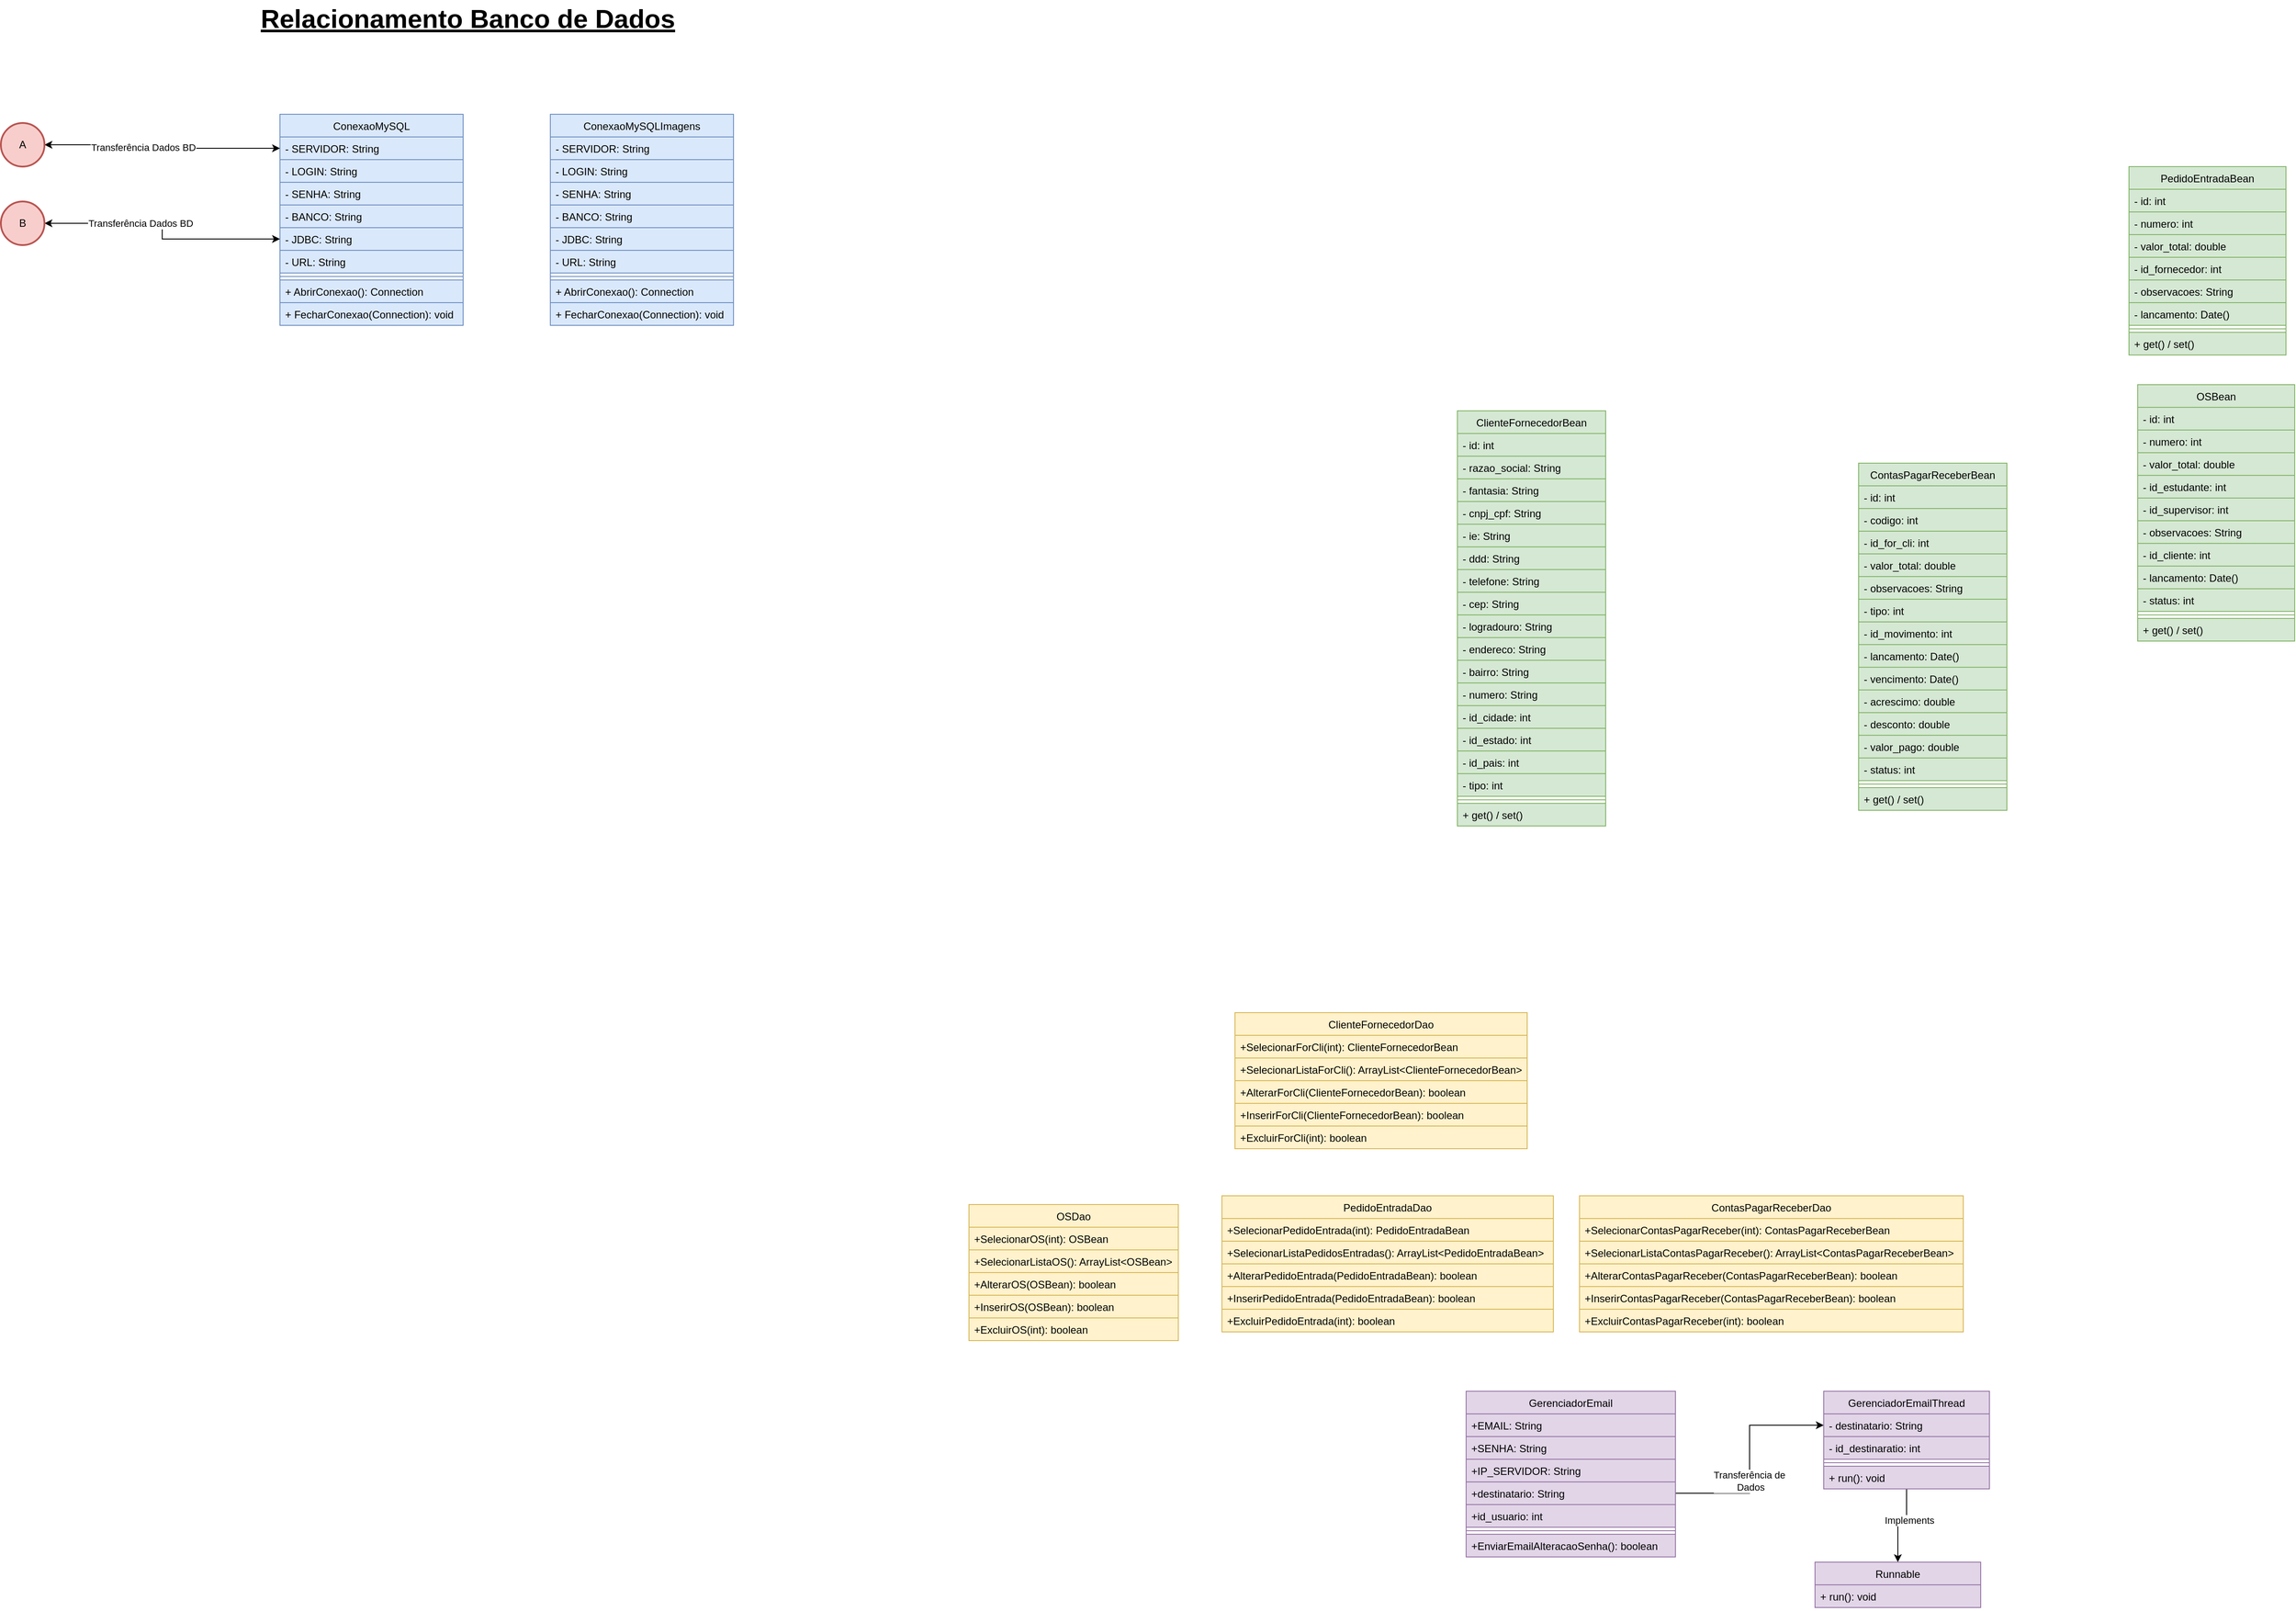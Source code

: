<mxfile version="14.4.9" type="github" pages="4">
  <diagram id="C5RBs43oDa-KdzZeNtuy" name="ConexaoBancoDados">
    <mxGraphModel dx="879" dy="866" grid="1" gridSize="10" guides="1" tooltips="1" connect="1" arrows="1" fold="1" page="1" pageScale="1" pageWidth="827" pageHeight="1169" math="0" shadow="0">
      <root>
        <mxCell id="WIyWlLk6GJQsqaUBKTNV-0" />
        <mxCell id="WIyWlLk6GJQsqaUBKTNV-1" parent="WIyWlLk6GJQsqaUBKTNV-0" />
        <mxCell id="zkfFHV4jXpPFQw0GAbJ--6" value="ConexaoMySQL" style="swimlane;fontStyle=0;align=center;verticalAlign=top;childLayout=stackLayout;horizontal=1;startSize=26;horizontalStack=0;resizeParent=1;resizeLast=0;collapsible=1;marginBottom=0;rounded=0;shadow=0;strokeWidth=1;fillColor=#dae8fc;strokeColor=#6c8ebf;" parent="WIyWlLk6GJQsqaUBKTNV-1" vertex="1">
          <mxGeometry x="1380" y="160" width="210" height="242" as="geometry">
            <mxRectangle x="130" y="380" width="160" height="26" as="alternateBounds" />
          </mxGeometry>
        </mxCell>
        <mxCell id="zkfFHV4jXpPFQw0GAbJ--7" value="- SERVIDOR: String" style="text;align=left;verticalAlign=top;spacingLeft=4;spacingRight=4;overflow=hidden;rotatable=0;points=[[0,0.5],[1,0.5]];portConstraint=eastwest;fillColor=#dae8fc;strokeColor=#6c8ebf;" parent="zkfFHV4jXpPFQw0GAbJ--6" vertex="1">
          <mxGeometry y="26" width="210" height="26" as="geometry" />
        </mxCell>
        <mxCell id="zkfFHV4jXpPFQw0GAbJ--8" value="- LOGIN: String" style="text;align=left;verticalAlign=top;spacingLeft=4;spacingRight=4;overflow=hidden;rotatable=0;points=[[0,0.5],[1,0.5]];portConstraint=eastwest;rounded=0;shadow=0;html=0;fillColor=#dae8fc;strokeColor=#6c8ebf;" parent="zkfFHV4jXpPFQw0GAbJ--6" vertex="1">
          <mxGeometry y="52" width="210" height="26" as="geometry" />
        </mxCell>
        <mxCell id="GzjG4su0Dqyo-nihxhml-1" value="- SENHA: String" style="text;align=left;verticalAlign=top;spacingLeft=4;spacingRight=4;overflow=hidden;rotatable=0;points=[[0,0.5],[1,0.5]];portConstraint=eastwest;rounded=0;shadow=0;html=0;fillColor=#dae8fc;strokeColor=#6c8ebf;" vertex="1" parent="zkfFHV4jXpPFQw0GAbJ--6">
          <mxGeometry y="78" width="210" height="26" as="geometry" />
        </mxCell>
        <mxCell id="GzjG4su0Dqyo-nihxhml-2" value="- BANCO: String" style="text;align=left;verticalAlign=top;spacingLeft=4;spacingRight=4;overflow=hidden;rotatable=0;points=[[0,0.5],[1,0.5]];portConstraint=eastwest;rounded=0;shadow=0;html=0;fillColor=#dae8fc;strokeColor=#6c8ebf;" vertex="1" parent="zkfFHV4jXpPFQw0GAbJ--6">
          <mxGeometry y="104" width="210" height="26" as="geometry" />
        </mxCell>
        <mxCell id="GzjG4su0Dqyo-nihxhml-3" value="- JDBC: String" style="text;align=left;verticalAlign=top;spacingLeft=4;spacingRight=4;overflow=hidden;rotatable=0;points=[[0,0.5],[1,0.5]];portConstraint=eastwest;rounded=0;shadow=0;html=0;fillColor=#dae8fc;strokeColor=#6c8ebf;" vertex="1" parent="zkfFHV4jXpPFQw0GAbJ--6">
          <mxGeometry y="130" width="210" height="26" as="geometry" />
        </mxCell>
        <mxCell id="GzjG4su0Dqyo-nihxhml-4" value="- URL: String" style="text;align=left;verticalAlign=top;spacingLeft=4;spacingRight=4;overflow=hidden;rotatable=0;points=[[0,0.5],[1,0.5]];portConstraint=eastwest;rounded=0;shadow=0;html=0;fillColor=#dae8fc;strokeColor=#6c8ebf;" vertex="1" parent="zkfFHV4jXpPFQw0GAbJ--6">
          <mxGeometry y="156" width="210" height="26" as="geometry" />
        </mxCell>
        <mxCell id="zkfFHV4jXpPFQw0GAbJ--9" value="" style="line;html=1;strokeWidth=1;align=left;verticalAlign=middle;spacingTop=-1;spacingLeft=3;spacingRight=3;rotatable=0;labelPosition=right;points=[];portConstraint=eastwest;fillColor=#dae8fc;strokeColor=#6c8ebf;" parent="zkfFHV4jXpPFQw0GAbJ--6" vertex="1">
          <mxGeometry y="182" width="210" height="8" as="geometry" />
        </mxCell>
        <mxCell id="GzjG4su0Dqyo-nihxhml-5" value="+ AbrirConexao(): Connection" style="text;align=left;verticalAlign=top;spacingLeft=4;spacingRight=4;overflow=hidden;rotatable=0;points=[[0,0.5],[1,0.5]];portConstraint=eastwest;rounded=0;shadow=0;html=0;fillColor=#dae8fc;strokeColor=#6c8ebf;" vertex="1" parent="zkfFHV4jXpPFQw0GAbJ--6">
          <mxGeometry y="190" width="210" height="26" as="geometry" />
        </mxCell>
        <mxCell id="GzjG4su0Dqyo-nihxhml-6" value="+ FecharConexao(Connection): void" style="text;align=left;verticalAlign=top;spacingLeft=4;spacingRight=4;overflow=hidden;rotatable=0;points=[[0,0.5],[1,0.5]];portConstraint=eastwest;rounded=0;shadow=0;html=0;fillColor=#dae8fc;strokeColor=#6c8ebf;" vertex="1" parent="zkfFHV4jXpPFQw0GAbJ--6">
          <mxGeometry y="216" width="210" height="26" as="geometry" />
        </mxCell>
        <mxCell id="GzjG4su0Dqyo-nihxhml-0" value="Relacionamento Banco de Dados" style="text;html=1;resizable=0;autosize=1;align=center;verticalAlign=middle;points=[];rounded=0;fontStyle=5;dashed=1;shadow=0;sketch=0;glass=0;fontSize=30;direction=west;rotation=0;" vertex="1" parent="WIyWlLk6GJQsqaUBKTNV-1">
          <mxGeometry x="1350" y="30" width="490" height="40" as="geometry" />
        </mxCell>
        <mxCell id="GzjG4su0Dqyo-nihxhml-7" value="ConexaoMySQLImagens" style="swimlane;fontStyle=0;align=center;verticalAlign=top;childLayout=stackLayout;horizontal=1;startSize=26;horizontalStack=0;resizeParent=1;resizeLast=0;collapsible=1;marginBottom=0;rounded=0;shadow=0;strokeWidth=1;fillColor=#dae8fc;strokeColor=#6c8ebf;" vertex="1" parent="WIyWlLk6GJQsqaUBKTNV-1">
          <mxGeometry x="1690" y="160" width="210" height="242" as="geometry">
            <mxRectangle x="130" y="380" width="160" height="26" as="alternateBounds" />
          </mxGeometry>
        </mxCell>
        <mxCell id="GzjG4su0Dqyo-nihxhml-8" value="- SERVIDOR: String" style="text;align=left;verticalAlign=top;spacingLeft=4;spacingRight=4;overflow=hidden;rotatable=0;points=[[0,0.5],[1,0.5]];portConstraint=eastwest;fillColor=#dae8fc;strokeColor=#6c8ebf;" vertex="1" parent="GzjG4su0Dqyo-nihxhml-7">
          <mxGeometry y="26" width="210" height="26" as="geometry" />
        </mxCell>
        <mxCell id="GzjG4su0Dqyo-nihxhml-9" value="- LOGIN: String" style="text;align=left;verticalAlign=top;spacingLeft=4;spacingRight=4;overflow=hidden;rotatable=0;points=[[0,0.5],[1,0.5]];portConstraint=eastwest;rounded=0;shadow=0;html=0;fillColor=#dae8fc;strokeColor=#6c8ebf;" vertex="1" parent="GzjG4su0Dqyo-nihxhml-7">
          <mxGeometry y="52" width="210" height="26" as="geometry" />
        </mxCell>
        <mxCell id="GzjG4su0Dqyo-nihxhml-10" value="- SENHA: String" style="text;align=left;verticalAlign=top;spacingLeft=4;spacingRight=4;overflow=hidden;rotatable=0;points=[[0,0.5],[1,0.5]];portConstraint=eastwest;rounded=0;shadow=0;html=0;fillColor=#dae8fc;strokeColor=#6c8ebf;" vertex="1" parent="GzjG4su0Dqyo-nihxhml-7">
          <mxGeometry y="78" width="210" height="26" as="geometry" />
        </mxCell>
        <mxCell id="GzjG4su0Dqyo-nihxhml-11" value="- BANCO: String" style="text;align=left;verticalAlign=top;spacingLeft=4;spacingRight=4;overflow=hidden;rotatable=0;points=[[0,0.5],[1,0.5]];portConstraint=eastwest;rounded=0;shadow=0;html=0;fillColor=#dae8fc;strokeColor=#6c8ebf;" vertex="1" parent="GzjG4su0Dqyo-nihxhml-7">
          <mxGeometry y="104" width="210" height="26" as="geometry" />
        </mxCell>
        <mxCell id="GzjG4su0Dqyo-nihxhml-12" value="- JDBC: String" style="text;align=left;verticalAlign=top;spacingLeft=4;spacingRight=4;overflow=hidden;rotatable=0;points=[[0,0.5],[1,0.5]];portConstraint=eastwest;rounded=0;shadow=0;html=0;fillColor=#dae8fc;strokeColor=#6c8ebf;" vertex="1" parent="GzjG4su0Dqyo-nihxhml-7">
          <mxGeometry y="130" width="210" height="26" as="geometry" />
        </mxCell>
        <mxCell id="GzjG4su0Dqyo-nihxhml-13" value="- URL: String" style="text;align=left;verticalAlign=top;spacingLeft=4;spacingRight=4;overflow=hidden;rotatable=0;points=[[0,0.5],[1,0.5]];portConstraint=eastwest;rounded=0;shadow=0;html=0;fillColor=#dae8fc;strokeColor=#6c8ebf;" vertex="1" parent="GzjG4su0Dqyo-nihxhml-7">
          <mxGeometry y="156" width="210" height="26" as="geometry" />
        </mxCell>
        <mxCell id="GzjG4su0Dqyo-nihxhml-14" value="" style="line;html=1;strokeWidth=1;align=left;verticalAlign=middle;spacingTop=-1;spacingLeft=3;spacingRight=3;rotatable=0;labelPosition=right;points=[];portConstraint=eastwest;fillColor=#dae8fc;strokeColor=#6c8ebf;" vertex="1" parent="GzjG4su0Dqyo-nihxhml-7">
          <mxGeometry y="182" width="210" height="8" as="geometry" />
        </mxCell>
        <mxCell id="GzjG4su0Dqyo-nihxhml-15" value="+ AbrirConexao(): Connection" style="text;align=left;verticalAlign=top;spacingLeft=4;spacingRight=4;overflow=hidden;rotatable=0;points=[[0,0.5],[1,0.5]];portConstraint=eastwest;rounded=0;shadow=0;html=0;fillColor=#dae8fc;strokeColor=#6c8ebf;" vertex="1" parent="GzjG4su0Dqyo-nihxhml-7">
          <mxGeometry y="190" width="210" height="26" as="geometry" />
        </mxCell>
        <mxCell id="GzjG4su0Dqyo-nihxhml-16" value="+ FecharConexao(Connection): void" style="text;align=left;verticalAlign=top;spacingLeft=4;spacingRight=4;overflow=hidden;rotatable=0;points=[[0,0.5],[1,0.5]];portConstraint=eastwest;rounded=0;shadow=0;html=0;fillColor=#dae8fc;strokeColor=#6c8ebf;" vertex="1" parent="GzjG4su0Dqyo-nihxhml-7">
          <mxGeometry y="216" width="210" height="26" as="geometry" />
        </mxCell>
        <mxCell id="GzjG4su0Dqyo-nihxhml-45" value="ClienteFornecedorBean" style="swimlane;fontStyle=0;align=center;verticalAlign=top;childLayout=stackLayout;horizontal=1;startSize=26;horizontalStack=0;resizeParent=1;resizeLast=0;collapsible=1;marginBottom=0;rounded=0;shadow=0;strokeWidth=1;fillColor=#d5e8d4;strokeColor=#82b366;" vertex="1" parent="WIyWlLk6GJQsqaUBKTNV-1">
          <mxGeometry x="2730" y="500" width="170" height="476" as="geometry">
            <mxRectangle x="130" y="380" width="160" height="26" as="alternateBounds" />
          </mxGeometry>
        </mxCell>
        <mxCell id="GzjG4su0Dqyo-nihxhml-46" value="- id: int" style="text;align=left;verticalAlign=top;spacingLeft=4;spacingRight=4;overflow=hidden;rotatable=0;points=[[0,0.5],[1,0.5]];portConstraint=eastwest;fillColor=#d5e8d4;strokeColor=#82b366;" vertex="1" parent="GzjG4su0Dqyo-nihxhml-45">
          <mxGeometry y="26" width="170" height="26" as="geometry" />
        </mxCell>
        <mxCell id="GzjG4su0Dqyo-nihxhml-47" value="- razao_social: String" style="text;align=left;verticalAlign=top;spacingLeft=4;spacingRight=4;overflow=hidden;rotatable=0;points=[[0,0.5],[1,0.5]];portConstraint=eastwest;rounded=0;shadow=0;html=0;fillColor=#d5e8d4;strokeColor=#82b366;" vertex="1" parent="GzjG4su0Dqyo-nihxhml-45">
          <mxGeometry y="52" width="170" height="26" as="geometry" />
        </mxCell>
        <mxCell id="GzjG4su0Dqyo-nihxhml-48" value="- fantasia: String" style="text;align=left;verticalAlign=top;spacingLeft=4;spacingRight=4;overflow=hidden;rotatable=0;points=[[0,0.5],[1,0.5]];portConstraint=eastwest;rounded=0;shadow=0;html=0;fillColor=#d5e8d4;strokeColor=#82b366;" vertex="1" parent="GzjG4su0Dqyo-nihxhml-45">
          <mxGeometry y="78" width="170" height="26" as="geometry" />
        </mxCell>
        <mxCell id="GzjG4su0Dqyo-nihxhml-49" value="- cnpj_cpf: String" style="text;align=left;verticalAlign=top;spacingLeft=4;spacingRight=4;overflow=hidden;rotatable=0;points=[[0,0.5],[1,0.5]];portConstraint=eastwest;rounded=0;shadow=0;html=0;fillColor=#d5e8d4;strokeColor=#82b366;" vertex="1" parent="GzjG4su0Dqyo-nihxhml-45">
          <mxGeometry y="104" width="170" height="26" as="geometry" />
        </mxCell>
        <mxCell id="GzjG4su0Dqyo-nihxhml-50" value="- ie: String" style="text;align=left;verticalAlign=top;spacingLeft=4;spacingRight=4;overflow=hidden;rotatable=0;points=[[0,0.5],[1,0.5]];portConstraint=eastwest;rounded=0;shadow=0;html=0;fillColor=#d5e8d4;strokeColor=#82b366;" vertex="1" parent="GzjG4su0Dqyo-nihxhml-45">
          <mxGeometry y="130" width="170" height="26" as="geometry" />
        </mxCell>
        <mxCell id="GzjG4su0Dqyo-nihxhml-51" value="- ddd: String" style="text;align=left;verticalAlign=top;spacingLeft=4;spacingRight=4;overflow=hidden;rotatable=0;points=[[0,0.5],[1,0.5]];portConstraint=eastwest;rounded=0;shadow=0;html=0;fillColor=#d5e8d4;strokeColor=#82b366;" vertex="1" parent="GzjG4su0Dqyo-nihxhml-45">
          <mxGeometry y="156" width="170" height="26" as="geometry" />
        </mxCell>
        <mxCell id="GzjG4su0Dqyo-nihxhml-52" value="- telefone: String" style="text;align=left;verticalAlign=top;spacingLeft=4;spacingRight=4;overflow=hidden;rotatable=0;points=[[0,0.5],[1,0.5]];portConstraint=eastwest;rounded=0;shadow=0;html=0;fillColor=#d5e8d4;strokeColor=#82b366;" vertex="1" parent="GzjG4su0Dqyo-nihxhml-45">
          <mxGeometry y="182" width="170" height="26" as="geometry" />
        </mxCell>
        <mxCell id="GzjG4su0Dqyo-nihxhml-53" value="- cep: String" style="text;align=left;verticalAlign=top;spacingLeft=4;spacingRight=4;overflow=hidden;rotatable=0;points=[[0,0.5],[1,0.5]];portConstraint=eastwest;rounded=0;shadow=0;html=0;fillColor=#d5e8d4;strokeColor=#82b366;" vertex="1" parent="GzjG4su0Dqyo-nihxhml-45">
          <mxGeometry y="208" width="170" height="26" as="geometry" />
        </mxCell>
        <mxCell id="GzjG4su0Dqyo-nihxhml-54" value="- logradouro: String" style="text;align=left;verticalAlign=top;spacingLeft=4;spacingRight=4;overflow=hidden;rotatable=0;points=[[0,0.5],[1,0.5]];portConstraint=eastwest;rounded=0;shadow=0;html=0;fillColor=#d5e8d4;strokeColor=#82b366;" vertex="1" parent="GzjG4su0Dqyo-nihxhml-45">
          <mxGeometry y="234" width="170" height="26" as="geometry" />
        </mxCell>
        <mxCell id="GzjG4su0Dqyo-nihxhml-55" value="- endereco: String" style="text;align=left;verticalAlign=top;spacingLeft=4;spacingRight=4;overflow=hidden;rotatable=0;points=[[0,0.5],[1,0.5]];portConstraint=eastwest;rounded=0;shadow=0;html=0;fillColor=#d5e8d4;strokeColor=#82b366;" vertex="1" parent="GzjG4su0Dqyo-nihxhml-45">
          <mxGeometry y="260" width="170" height="26" as="geometry" />
        </mxCell>
        <mxCell id="GzjG4su0Dqyo-nihxhml-56" value="- bairro: String" style="text;align=left;verticalAlign=top;spacingLeft=4;spacingRight=4;overflow=hidden;rotatable=0;points=[[0,0.5],[1,0.5]];portConstraint=eastwest;rounded=0;shadow=0;html=0;fillColor=#d5e8d4;strokeColor=#82b366;" vertex="1" parent="GzjG4su0Dqyo-nihxhml-45">
          <mxGeometry y="286" width="170" height="26" as="geometry" />
        </mxCell>
        <mxCell id="GzjG4su0Dqyo-nihxhml-57" value="- numero: String" style="text;align=left;verticalAlign=top;spacingLeft=4;spacingRight=4;overflow=hidden;rotatable=0;points=[[0,0.5],[1,0.5]];portConstraint=eastwest;rounded=0;shadow=0;html=0;fillColor=#d5e8d4;strokeColor=#82b366;" vertex="1" parent="GzjG4su0Dqyo-nihxhml-45">
          <mxGeometry y="312" width="170" height="26" as="geometry" />
        </mxCell>
        <mxCell id="GzjG4su0Dqyo-nihxhml-58" value="- id_cidade: int" style="text;align=left;verticalAlign=top;spacingLeft=4;spacingRight=4;overflow=hidden;rotatable=0;points=[[0,0.5],[1,0.5]];portConstraint=eastwest;rounded=0;shadow=0;html=0;fillColor=#d5e8d4;strokeColor=#82b366;" vertex="1" parent="GzjG4su0Dqyo-nihxhml-45">
          <mxGeometry y="338" width="170" height="26" as="geometry" />
        </mxCell>
        <mxCell id="GzjG4su0Dqyo-nihxhml-59" value="- id_estado: int" style="text;align=left;verticalAlign=top;spacingLeft=4;spacingRight=4;overflow=hidden;rotatable=0;points=[[0,0.5],[1,0.5]];portConstraint=eastwest;rounded=0;shadow=0;html=0;fillColor=#d5e8d4;strokeColor=#82b366;" vertex="1" parent="GzjG4su0Dqyo-nihxhml-45">
          <mxGeometry y="364" width="170" height="26" as="geometry" />
        </mxCell>
        <mxCell id="GzjG4su0Dqyo-nihxhml-60" value="- id_pais: int" style="text;align=left;verticalAlign=top;spacingLeft=4;spacingRight=4;overflow=hidden;rotatable=0;points=[[0,0.5],[1,0.5]];portConstraint=eastwest;rounded=0;shadow=0;html=0;fillColor=#d5e8d4;strokeColor=#82b366;" vertex="1" parent="GzjG4su0Dqyo-nihxhml-45">
          <mxGeometry y="390" width="170" height="26" as="geometry" />
        </mxCell>
        <mxCell id="GzjG4su0Dqyo-nihxhml-63" value="- tipo: int" style="text;align=left;verticalAlign=top;spacingLeft=4;spacingRight=4;overflow=hidden;rotatable=0;points=[[0,0.5],[1,0.5]];portConstraint=eastwest;rounded=0;shadow=0;html=0;fillColor=#d5e8d4;strokeColor=#82b366;" vertex="1" parent="GzjG4su0Dqyo-nihxhml-45">
          <mxGeometry y="416" width="170" height="26" as="geometry" />
        </mxCell>
        <mxCell id="GzjG4su0Dqyo-nihxhml-61" value="" style="line;html=1;strokeWidth=1;align=left;verticalAlign=middle;spacingTop=-1;spacingLeft=3;spacingRight=3;rotatable=0;labelPosition=right;points=[];portConstraint=eastwest;fillColor=#d5e8d4;strokeColor=#82b366;" vertex="1" parent="GzjG4su0Dqyo-nihxhml-45">
          <mxGeometry y="442" width="170" height="8" as="geometry" />
        </mxCell>
        <mxCell id="GzjG4su0Dqyo-nihxhml-62" value="+ get() / set()" style="text;align=left;verticalAlign=top;spacingLeft=4;spacingRight=4;overflow=hidden;rotatable=0;points=[[0,0.5],[1,0.5]];portConstraint=eastwest;rounded=0;shadow=0;html=0;fillColor=#d5e8d4;strokeColor=#82b366;" vertex="1" parent="GzjG4su0Dqyo-nihxhml-45">
          <mxGeometry y="450" width="170" height="26" as="geometry" />
        </mxCell>
        <mxCell id="GzjG4su0Dqyo-nihxhml-120" value="OSBean" style="swimlane;fontStyle=0;align=center;verticalAlign=top;childLayout=stackLayout;horizontal=1;startSize=26;horizontalStack=0;resizeParent=1;resizeLast=0;collapsible=1;marginBottom=0;rounded=0;shadow=0;strokeWidth=1;fillColor=#d5e8d4;strokeColor=#82b366;" vertex="1" parent="WIyWlLk6GJQsqaUBKTNV-1">
          <mxGeometry x="3510" y="470" width="180" height="294" as="geometry">
            <mxRectangle x="130" y="380" width="160" height="26" as="alternateBounds" />
          </mxGeometry>
        </mxCell>
        <mxCell id="GzjG4su0Dqyo-nihxhml-121" value="- id: int" style="text;align=left;verticalAlign=top;spacingLeft=4;spacingRight=4;overflow=hidden;rotatable=0;points=[[0,0.5],[1,0.5]];portConstraint=eastwest;fillColor=#d5e8d4;strokeColor=#82b366;" vertex="1" parent="GzjG4su0Dqyo-nihxhml-120">
          <mxGeometry y="26" width="180" height="26" as="geometry" />
        </mxCell>
        <mxCell id="GzjG4su0Dqyo-nihxhml-122" value="- numero: int" style="text;align=left;verticalAlign=top;spacingLeft=4;spacingRight=4;overflow=hidden;rotatable=0;points=[[0,0.5],[1,0.5]];portConstraint=eastwest;rounded=0;shadow=0;html=0;fillColor=#d5e8d4;strokeColor=#82b366;" vertex="1" parent="GzjG4su0Dqyo-nihxhml-120">
          <mxGeometry y="52" width="180" height="26" as="geometry" />
        </mxCell>
        <mxCell id="GzjG4su0Dqyo-nihxhml-123" value="- valor_total: double" style="text;align=left;verticalAlign=top;spacingLeft=4;spacingRight=4;overflow=hidden;rotatable=0;points=[[0,0.5],[1,0.5]];portConstraint=eastwest;rounded=0;shadow=0;html=0;fillColor=#d5e8d4;strokeColor=#82b366;" vertex="1" parent="GzjG4su0Dqyo-nihxhml-120">
          <mxGeometry y="78" width="180" height="26" as="geometry" />
        </mxCell>
        <mxCell id="GzjG4su0Dqyo-nihxhml-124" value="- id_estudante: int" style="text;align=left;verticalAlign=top;spacingLeft=4;spacingRight=4;overflow=hidden;rotatable=0;points=[[0,0.5],[1,0.5]];portConstraint=eastwest;rounded=0;shadow=0;html=0;fillColor=#d5e8d4;strokeColor=#82b366;" vertex="1" parent="GzjG4su0Dqyo-nihxhml-120">
          <mxGeometry y="104" width="180" height="26" as="geometry" />
        </mxCell>
        <mxCell id="GzjG4su0Dqyo-nihxhml-125" value="- id_supervisor: int" style="text;align=left;verticalAlign=top;spacingLeft=4;spacingRight=4;overflow=hidden;rotatable=0;points=[[0,0.5],[1,0.5]];portConstraint=eastwest;rounded=0;shadow=0;html=0;fillColor=#d5e8d4;strokeColor=#82b366;" vertex="1" parent="GzjG4su0Dqyo-nihxhml-120">
          <mxGeometry y="130" width="180" height="26" as="geometry" />
        </mxCell>
        <mxCell id="GzjG4su0Dqyo-nihxhml-126" value="- observacoes: String" style="text;align=left;verticalAlign=top;spacingLeft=4;spacingRight=4;overflow=hidden;rotatable=0;points=[[0,0.5],[1,0.5]];portConstraint=eastwest;rounded=0;shadow=0;html=0;fillColor=#d5e8d4;strokeColor=#82b366;" vertex="1" parent="GzjG4su0Dqyo-nihxhml-120">
          <mxGeometry y="156" width="180" height="26" as="geometry" />
        </mxCell>
        <mxCell id="GzjG4su0Dqyo-nihxhml-127" value="- id_cliente: int" style="text;align=left;verticalAlign=top;spacingLeft=4;spacingRight=4;overflow=hidden;rotatable=0;points=[[0,0.5],[1,0.5]];portConstraint=eastwest;rounded=0;shadow=0;html=0;fillColor=#d5e8d4;strokeColor=#82b366;" vertex="1" parent="GzjG4su0Dqyo-nihxhml-120">
          <mxGeometry y="182" width="180" height="26" as="geometry" />
        </mxCell>
        <mxCell id="GzjG4su0Dqyo-nihxhml-131" value="- lancamento: Date()" style="text;align=left;verticalAlign=top;spacingLeft=4;spacingRight=4;overflow=hidden;rotatable=0;points=[[0,0.5],[1,0.5]];portConstraint=eastwest;rounded=0;shadow=0;html=0;fillColor=#d5e8d4;strokeColor=#82b366;" vertex="1" parent="GzjG4su0Dqyo-nihxhml-120">
          <mxGeometry y="208" width="180" height="26" as="geometry" />
        </mxCell>
        <mxCell id="GzjG4su0Dqyo-nihxhml-132" value="- status: int" style="text;align=left;verticalAlign=top;spacingLeft=4;spacingRight=4;overflow=hidden;rotatable=0;points=[[0,0.5],[1,0.5]];portConstraint=eastwest;rounded=0;shadow=0;html=0;fillColor=#d5e8d4;strokeColor=#82b366;" vertex="1" parent="GzjG4su0Dqyo-nihxhml-120">
          <mxGeometry y="234" width="180" height="26" as="geometry" />
        </mxCell>
        <mxCell id="GzjG4su0Dqyo-nihxhml-128" value="" style="line;html=1;strokeWidth=1;align=left;verticalAlign=middle;spacingTop=-1;spacingLeft=3;spacingRight=3;rotatable=0;labelPosition=right;points=[];portConstraint=eastwest;fillColor=#d5e8d4;strokeColor=#82b366;" vertex="1" parent="GzjG4su0Dqyo-nihxhml-120">
          <mxGeometry y="260" width="180" height="8" as="geometry" />
        </mxCell>
        <mxCell id="GzjG4su0Dqyo-nihxhml-129" value="+ get() / set()" style="text;align=left;verticalAlign=top;spacingLeft=4;spacingRight=4;overflow=hidden;rotatable=0;points=[[0,0.5],[1,0.5]];portConstraint=eastwest;rounded=0;shadow=0;html=0;fillColor=#d5e8d4;strokeColor=#82b366;" vertex="1" parent="GzjG4su0Dqyo-nihxhml-120">
          <mxGeometry y="268" width="180" height="26" as="geometry" />
        </mxCell>
        <mxCell id="GzjG4su0Dqyo-nihxhml-133" value="PedidoEntradaBean" style="swimlane;fontStyle=0;align=center;verticalAlign=top;childLayout=stackLayout;horizontal=1;startSize=26;horizontalStack=0;resizeParent=1;resizeLast=0;collapsible=1;marginBottom=0;rounded=0;shadow=0;strokeWidth=1;fillColor=#d5e8d4;strokeColor=#82b366;" vertex="1" parent="WIyWlLk6GJQsqaUBKTNV-1">
          <mxGeometry x="3500" y="220" width="180" height="216" as="geometry">
            <mxRectangle x="130" y="380" width="160" height="26" as="alternateBounds" />
          </mxGeometry>
        </mxCell>
        <mxCell id="GzjG4su0Dqyo-nihxhml-134" value="- id: int" style="text;align=left;verticalAlign=top;spacingLeft=4;spacingRight=4;overflow=hidden;rotatable=0;points=[[0,0.5],[1,0.5]];portConstraint=eastwest;fillColor=#d5e8d4;strokeColor=#82b366;" vertex="1" parent="GzjG4su0Dqyo-nihxhml-133">
          <mxGeometry y="26" width="180" height="26" as="geometry" />
        </mxCell>
        <mxCell id="GzjG4su0Dqyo-nihxhml-135" value="- numero: int" style="text;align=left;verticalAlign=top;spacingLeft=4;spacingRight=4;overflow=hidden;rotatable=0;points=[[0,0.5],[1,0.5]];portConstraint=eastwest;rounded=0;shadow=0;html=0;fillColor=#d5e8d4;strokeColor=#82b366;" vertex="1" parent="GzjG4su0Dqyo-nihxhml-133">
          <mxGeometry y="52" width="180" height="26" as="geometry" />
        </mxCell>
        <mxCell id="GzjG4su0Dqyo-nihxhml-136" value="- valor_total: double" style="text;align=left;verticalAlign=top;spacingLeft=4;spacingRight=4;overflow=hidden;rotatable=0;points=[[0,0.5],[1,0.5]];portConstraint=eastwest;rounded=0;shadow=0;html=0;fillColor=#d5e8d4;strokeColor=#82b366;" vertex="1" parent="GzjG4su0Dqyo-nihxhml-133">
          <mxGeometry y="78" width="180" height="26" as="geometry" />
        </mxCell>
        <mxCell id="GzjG4su0Dqyo-nihxhml-137" value="- id_fornecedor: int" style="text;align=left;verticalAlign=top;spacingLeft=4;spacingRight=4;overflow=hidden;rotatable=0;points=[[0,0.5],[1,0.5]];portConstraint=eastwest;rounded=0;shadow=0;html=0;fillColor=#d5e8d4;strokeColor=#82b366;" vertex="1" parent="GzjG4su0Dqyo-nihxhml-133">
          <mxGeometry y="104" width="180" height="26" as="geometry" />
        </mxCell>
        <mxCell id="GzjG4su0Dqyo-nihxhml-139" value="- observacoes: String" style="text;align=left;verticalAlign=top;spacingLeft=4;spacingRight=4;overflow=hidden;rotatable=0;points=[[0,0.5],[1,0.5]];portConstraint=eastwest;rounded=0;shadow=0;html=0;fillColor=#d5e8d4;strokeColor=#82b366;" vertex="1" parent="GzjG4su0Dqyo-nihxhml-133">
          <mxGeometry y="130" width="180" height="26" as="geometry" />
        </mxCell>
        <mxCell id="GzjG4su0Dqyo-nihxhml-141" value="- lancamento: Date()" style="text;align=left;verticalAlign=top;spacingLeft=4;spacingRight=4;overflow=hidden;rotatable=0;points=[[0,0.5],[1,0.5]];portConstraint=eastwest;rounded=0;shadow=0;html=0;fillColor=#d5e8d4;strokeColor=#82b366;" vertex="1" parent="GzjG4su0Dqyo-nihxhml-133">
          <mxGeometry y="156" width="180" height="26" as="geometry" />
        </mxCell>
        <mxCell id="GzjG4su0Dqyo-nihxhml-143" value="" style="line;html=1;strokeWidth=1;align=left;verticalAlign=middle;spacingTop=-1;spacingLeft=3;spacingRight=3;rotatable=0;labelPosition=right;points=[];portConstraint=eastwest;fillColor=#d5e8d4;strokeColor=#82b366;" vertex="1" parent="GzjG4su0Dqyo-nihxhml-133">
          <mxGeometry y="182" width="180" height="8" as="geometry" />
        </mxCell>
        <mxCell id="GzjG4su0Dqyo-nihxhml-144" value="+ get() / set()" style="text;align=left;verticalAlign=top;spacingLeft=4;spacingRight=4;overflow=hidden;rotatable=0;points=[[0,0.5],[1,0.5]];portConstraint=eastwest;rounded=0;shadow=0;html=0;fillColor=#d5e8d4;strokeColor=#82b366;" vertex="1" parent="GzjG4su0Dqyo-nihxhml-133">
          <mxGeometry y="190" width="180" height="26" as="geometry" />
        </mxCell>
        <mxCell id="GzjG4su0Dqyo-nihxhml-145" value="ContasPagarReceberBean" style="swimlane;fontStyle=0;align=center;verticalAlign=top;childLayout=stackLayout;horizontal=1;startSize=26;horizontalStack=0;resizeParent=1;resizeLast=0;collapsible=1;marginBottom=0;rounded=0;shadow=0;strokeWidth=1;fillColor=#d5e8d4;strokeColor=#82b366;" vertex="1" parent="WIyWlLk6GJQsqaUBKTNV-1">
          <mxGeometry x="3190" y="560" width="170" height="398" as="geometry">
            <mxRectangle x="130" y="380" width="160" height="26" as="alternateBounds" />
          </mxGeometry>
        </mxCell>
        <mxCell id="GzjG4su0Dqyo-nihxhml-146" value="- id: int" style="text;align=left;verticalAlign=top;spacingLeft=4;spacingRight=4;overflow=hidden;rotatable=0;points=[[0,0.5],[1,0.5]];portConstraint=eastwest;fillColor=#d5e8d4;strokeColor=#82b366;" vertex="1" parent="GzjG4su0Dqyo-nihxhml-145">
          <mxGeometry y="26" width="170" height="26" as="geometry" />
        </mxCell>
        <mxCell id="GzjG4su0Dqyo-nihxhml-147" value="- codigo: int" style="text;align=left;verticalAlign=top;spacingLeft=4;spacingRight=4;overflow=hidden;rotatable=0;points=[[0,0.5],[1,0.5]];portConstraint=eastwest;rounded=0;shadow=0;html=0;fillColor=#d5e8d4;strokeColor=#82b366;" vertex="1" parent="GzjG4su0Dqyo-nihxhml-145">
          <mxGeometry y="52" width="170" height="26" as="geometry" />
        </mxCell>
        <mxCell id="GzjG4su0Dqyo-nihxhml-148" value="- id_for_cli: int" style="text;align=left;verticalAlign=top;spacingLeft=4;spacingRight=4;overflow=hidden;rotatable=0;points=[[0,0.5],[1,0.5]];portConstraint=eastwest;rounded=0;shadow=0;html=0;fillColor=#d5e8d4;strokeColor=#82b366;" vertex="1" parent="GzjG4su0Dqyo-nihxhml-145">
          <mxGeometry y="78" width="170" height="26" as="geometry" />
        </mxCell>
        <mxCell id="GzjG4su0Dqyo-nihxhml-149" value="- valor_total: double" style="text;align=left;verticalAlign=top;spacingLeft=4;spacingRight=4;overflow=hidden;rotatable=0;points=[[0,0.5],[1,0.5]];portConstraint=eastwest;rounded=0;shadow=0;html=0;fillColor=#d5e8d4;strokeColor=#82b366;" vertex="1" parent="GzjG4su0Dqyo-nihxhml-145">
          <mxGeometry y="104" width="170" height="26" as="geometry" />
        </mxCell>
        <mxCell id="GzjG4su0Dqyo-nihxhml-150" value="- observacoes: String" style="text;align=left;verticalAlign=top;spacingLeft=4;spacingRight=4;overflow=hidden;rotatable=0;points=[[0,0.5],[1,0.5]];portConstraint=eastwest;rounded=0;shadow=0;html=0;fillColor=#d5e8d4;strokeColor=#82b366;" vertex="1" parent="GzjG4su0Dqyo-nihxhml-145">
          <mxGeometry y="130" width="170" height="26" as="geometry" />
        </mxCell>
        <mxCell id="GzjG4su0Dqyo-nihxhml-151" value="- tipo: int" style="text;align=left;verticalAlign=top;spacingLeft=4;spacingRight=4;overflow=hidden;rotatable=0;points=[[0,0.5],[1,0.5]];portConstraint=eastwest;rounded=0;shadow=0;html=0;fillColor=#d5e8d4;strokeColor=#82b366;" vertex="1" parent="GzjG4su0Dqyo-nihxhml-145">
          <mxGeometry y="156" width="170" height="26" as="geometry" />
        </mxCell>
        <mxCell id="GzjG4su0Dqyo-nihxhml-152" value="- id_movimento: int" style="text;align=left;verticalAlign=top;spacingLeft=4;spacingRight=4;overflow=hidden;rotatable=0;points=[[0,0.5],[1,0.5]];portConstraint=eastwest;rounded=0;shadow=0;html=0;fillColor=#d5e8d4;strokeColor=#82b366;" vertex="1" parent="GzjG4su0Dqyo-nihxhml-145">
          <mxGeometry y="182" width="170" height="26" as="geometry" />
        </mxCell>
        <mxCell id="GzjG4su0Dqyo-nihxhml-153" value="- lancamento: Date()" style="text;align=left;verticalAlign=top;spacingLeft=4;spacingRight=4;overflow=hidden;rotatable=0;points=[[0,0.5],[1,0.5]];portConstraint=eastwest;rounded=0;shadow=0;html=0;fillColor=#d5e8d4;strokeColor=#82b366;" vertex="1" parent="GzjG4su0Dqyo-nihxhml-145">
          <mxGeometry y="208" width="170" height="26" as="geometry" />
        </mxCell>
        <mxCell id="GzjG4su0Dqyo-nihxhml-154" value="- vencimento: Date()" style="text;align=left;verticalAlign=top;spacingLeft=4;spacingRight=4;overflow=hidden;rotatable=0;points=[[0,0.5],[1,0.5]];portConstraint=eastwest;rounded=0;shadow=0;html=0;fillColor=#d5e8d4;strokeColor=#82b366;" vertex="1" parent="GzjG4su0Dqyo-nihxhml-145">
          <mxGeometry y="234" width="170" height="26" as="geometry" />
        </mxCell>
        <mxCell id="GzjG4su0Dqyo-nihxhml-155" value="- acrescimo: double" style="text;align=left;verticalAlign=top;spacingLeft=4;spacingRight=4;overflow=hidden;rotatable=0;points=[[0,0.5],[1,0.5]];portConstraint=eastwest;rounded=0;shadow=0;html=0;fillColor=#d5e8d4;strokeColor=#82b366;" vertex="1" parent="GzjG4su0Dqyo-nihxhml-145">
          <mxGeometry y="260" width="170" height="26" as="geometry" />
        </mxCell>
        <mxCell id="GzjG4su0Dqyo-nihxhml-156" value="- desconto: double" style="text;align=left;verticalAlign=top;spacingLeft=4;spacingRight=4;overflow=hidden;rotatable=0;points=[[0,0.5],[1,0.5]];portConstraint=eastwest;rounded=0;shadow=0;html=0;fillColor=#d5e8d4;strokeColor=#82b366;" vertex="1" parent="GzjG4su0Dqyo-nihxhml-145">
          <mxGeometry y="286" width="170" height="26" as="geometry" />
        </mxCell>
        <mxCell id="GzjG4su0Dqyo-nihxhml-157" value="- valor_pago: double" style="text;align=left;verticalAlign=top;spacingLeft=4;spacingRight=4;overflow=hidden;rotatable=0;points=[[0,0.5],[1,0.5]];portConstraint=eastwest;rounded=0;shadow=0;html=0;fillColor=#d5e8d4;strokeColor=#82b366;" vertex="1" parent="GzjG4su0Dqyo-nihxhml-145">
          <mxGeometry y="312" width="170" height="26" as="geometry" />
        </mxCell>
        <mxCell id="GzjG4su0Dqyo-nihxhml-158" value="- status: int" style="text;align=left;verticalAlign=top;spacingLeft=4;spacingRight=4;overflow=hidden;rotatable=0;points=[[0,0.5],[1,0.5]];portConstraint=eastwest;rounded=0;shadow=0;html=0;fillColor=#d5e8d4;strokeColor=#82b366;" vertex="1" parent="GzjG4su0Dqyo-nihxhml-145">
          <mxGeometry y="338" width="170" height="26" as="geometry" />
        </mxCell>
        <mxCell id="GzjG4su0Dqyo-nihxhml-162" value="" style="line;html=1;strokeWidth=1;align=left;verticalAlign=middle;spacingTop=-1;spacingLeft=3;spacingRight=3;rotatable=0;labelPosition=right;points=[];portConstraint=eastwest;fillColor=#d5e8d4;strokeColor=#82b366;" vertex="1" parent="GzjG4su0Dqyo-nihxhml-145">
          <mxGeometry y="364" width="170" height="8" as="geometry" />
        </mxCell>
        <mxCell id="GzjG4su0Dqyo-nihxhml-163" value="+ get() / set()" style="text;align=left;verticalAlign=top;spacingLeft=4;spacingRight=4;overflow=hidden;rotatable=0;points=[[0,0.5],[1,0.5]];portConstraint=eastwest;rounded=0;shadow=0;html=0;fillColor=#d5e8d4;strokeColor=#82b366;" vertex="1" parent="GzjG4su0Dqyo-nihxhml-145">
          <mxGeometry y="372" width="170" height="26" as="geometry" />
        </mxCell>
        <mxCell id="GzjG4su0Dqyo-nihxhml-197" value="ClienteFornecedorDao" style="swimlane;fontStyle=0;align=center;verticalAlign=top;childLayout=stackLayout;horizontal=1;startSize=26;horizontalStack=0;resizeParent=1;resizeLast=0;collapsible=1;marginBottom=0;rounded=0;shadow=0;strokeWidth=1;fillColor=#fff2cc;strokeColor=#d6b656;" vertex="1" parent="WIyWlLk6GJQsqaUBKTNV-1">
          <mxGeometry x="2475" y="1190" width="335" height="156" as="geometry">
            <mxRectangle x="130" y="380" width="160" height="26" as="alternateBounds" />
          </mxGeometry>
        </mxCell>
        <mxCell id="GzjG4su0Dqyo-nihxhml-198" value="+SelecionarForCli(int): ClienteFornecedorBean" style="text;align=left;verticalAlign=top;spacingLeft=4;spacingRight=4;overflow=hidden;rotatable=0;points=[[0,0.5],[1,0.5]];portConstraint=eastwest;fillColor=#fff2cc;strokeColor=#d6b656;" vertex="1" parent="GzjG4su0Dqyo-nihxhml-197">
          <mxGeometry y="26" width="335" height="26" as="geometry" />
        </mxCell>
        <mxCell id="GzjG4su0Dqyo-nihxhml-199" value="+SelecionarListaForCli(): ArrayList&lt;ClienteFornecedorBean&gt;" style="text;align=left;verticalAlign=top;spacingLeft=4;spacingRight=4;overflow=hidden;rotatable=0;points=[[0,0.5],[1,0.5]];portConstraint=eastwest;rounded=0;shadow=0;html=0;fillColor=#fff2cc;strokeColor=#d6b656;" vertex="1" parent="GzjG4su0Dqyo-nihxhml-197">
          <mxGeometry y="52" width="335" height="26" as="geometry" />
        </mxCell>
        <mxCell id="GzjG4su0Dqyo-nihxhml-200" value="+AlterarForCli(ClienteFornecedorBean): boolean" style="text;align=left;verticalAlign=top;spacingLeft=4;spacingRight=4;overflow=hidden;rotatable=0;points=[[0,0.5],[1,0.5]];portConstraint=eastwest;rounded=0;shadow=0;html=0;fillColor=#fff2cc;strokeColor=#d6b656;" vertex="1" parent="GzjG4su0Dqyo-nihxhml-197">
          <mxGeometry y="78" width="335" height="26" as="geometry" />
        </mxCell>
        <mxCell id="GzjG4su0Dqyo-nihxhml-201" value="+InserirForCli(ClienteFornecedorBean): boolean" style="text;align=left;verticalAlign=top;spacingLeft=4;spacingRight=4;overflow=hidden;rotatable=0;points=[[0,0.5],[1,0.5]];portConstraint=eastwest;rounded=0;shadow=0;html=0;fillColor=#fff2cc;strokeColor=#d6b656;" vertex="1" parent="GzjG4su0Dqyo-nihxhml-197">
          <mxGeometry y="104" width="335" height="26" as="geometry" />
        </mxCell>
        <mxCell id="GzjG4su0Dqyo-nihxhml-202" value="+ExcluirForCli(int): boolean" style="text;align=left;verticalAlign=top;spacingLeft=4;spacingRight=4;overflow=hidden;rotatable=0;points=[[0,0.5],[1,0.5]];portConstraint=eastwest;rounded=0;shadow=0;html=0;fillColor=#fff2cc;strokeColor=#d6b656;" vertex="1" parent="GzjG4su0Dqyo-nihxhml-197">
          <mxGeometry y="130" width="335" height="26" as="geometry" />
        </mxCell>
        <mxCell id="GzjG4su0Dqyo-nihxhml-227" value="OSDao" style="swimlane;fontStyle=0;align=center;verticalAlign=top;childLayout=stackLayout;horizontal=1;startSize=26;horizontalStack=0;resizeParent=1;resizeLast=0;collapsible=1;marginBottom=0;rounded=0;shadow=0;strokeWidth=1;fillColor=#fff2cc;strokeColor=#d6b656;" vertex="1" parent="WIyWlLk6GJQsqaUBKTNV-1">
          <mxGeometry x="2170" y="1410" width="240" height="156" as="geometry">
            <mxRectangle x="130" y="380" width="160" height="26" as="alternateBounds" />
          </mxGeometry>
        </mxCell>
        <mxCell id="GzjG4su0Dqyo-nihxhml-228" value="+SelecionarOS(int): OSBean" style="text;align=left;verticalAlign=top;spacingLeft=4;spacingRight=4;overflow=hidden;rotatable=0;points=[[0,0.5],[1,0.5]];portConstraint=eastwest;fillColor=#fff2cc;strokeColor=#d6b656;" vertex="1" parent="GzjG4su0Dqyo-nihxhml-227">
          <mxGeometry y="26" width="240" height="26" as="geometry" />
        </mxCell>
        <mxCell id="GzjG4su0Dqyo-nihxhml-229" value="+SelecionarListaOS(): ArrayList&lt;OSBean&gt;" style="text;align=left;verticalAlign=top;spacingLeft=4;spacingRight=4;overflow=hidden;rotatable=0;points=[[0,0.5],[1,0.5]];portConstraint=eastwest;rounded=0;shadow=0;html=0;fillColor=#fff2cc;strokeColor=#d6b656;" vertex="1" parent="GzjG4su0Dqyo-nihxhml-227">
          <mxGeometry y="52" width="240" height="26" as="geometry" />
        </mxCell>
        <mxCell id="GzjG4su0Dqyo-nihxhml-230" value="+AlterarOS(OSBean): boolean" style="text;align=left;verticalAlign=top;spacingLeft=4;spacingRight=4;overflow=hidden;rotatable=0;points=[[0,0.5],[1,0.5]];portConstraint=eastwest;rounded=0;shadow=0;html=0;fillColor=#fff2cc;strokeColor=#d6b656;" vertex="1" parent="GzjG4su0Dqyo-nihxhml-227">
          <mxGeometry y="78" width="240" height="26" as="geometry" />
        </mxCell>
        <mxCell id="GzjG4su0Dqyo-nihxhml-231" value="+InserirOS(OSBean): boolean" style="text;align=left;verticalAlign=top;spacingLeft=4;spacingRight=4;overflow=hidden;rotatable=0;points=[[0,0.5],[1,0.5]];portConstraint=eastwest;rounded=0;shadow=0;html=0;fillColor=#fff2cc;strokeColor=#d6b656;" vertex="1" parent="GzjG4su0Dqyo-nihxhml-227">
          <mxGeometry y="104" width="240" height="26" as="geometry" />
        </mxCell>
        <mxCell id="GzjG4su0Dqyo-nihxhml-232" value="+ExcluirOS(int): boolean" style="text;align=left;verticalAlign=top;spacingLeft=4;spacingRight=4;overflow=hidden;rotatable=0;points=[[0,0.5],[1,0.5]];portConstraint=eastwest;rounded=0;shadow=0;html=0;fillColor=#fff2cc;strokeColor=#d6b656;" vertex="1" parent="GzjG4su0Dqyo-nihxhml-227">
          <mxGeometry y="130" width="240" height="26" as="geometry" />
        </mxCell>
        <mxCell id="GzjG4su0Dqyo-nihxhml-233" value="PedidoEntradaDao" style="swimlane;fontStyle=0;align=center;verticalAlign=top;childLayout=stackLayout;horizontal=1;startSize=26;horizontalStack=0;resizeParent=1;resizeLast=0;collapsible=1;marginBottom=0;rounded=0;shadow=0;strokeWidth=1;fillColor=#fff2cc;strokeColor=#d6b656;" vertex="1" parent="WIyWlLk6GJQsqaUBKTNV-1">
          <mxGeometry x="2460" y="1400" width="380" height="156" as="geometry">
            <mxRectangle x="130" y="380" width="160" height="26" as="alternateBounds" />
          </mxGeometry>
        </mxCell>
        <mxCell id="GzjG4su0Dqyo-nihxhml-234" value="+SelecionarPedidoEntrada(int): PedidoEntradaBean" style="text;align=left;verticalAlign=top;spacingLeft=4;spacingRight=4;overflow=hidden;rotatable=0;points=[[0,0.5],[1,0.5]];portConstraint=eastwest;fillColor=#fff2cc;strokeColor=#d6b656;" vertex="1" parent="GzjG4su0Dqyo-nihxhml-233">
          <mxGeometry y="26" width="380" height="26" as="geometry" />
        </mxCell>
        <mxCell id="GzjG4su0Dqyo-nihxhml-235" value="+SelecionarListaPedidosEntradas(): ArrayList&lt;PedidoEntradaBean&gt;" style="text;align=left;verticalAlign=top;spacingLeft=4;spacingRight=4;overflow=hidden;rotatable=0;points=[[0,0.5],[1,0.5]];portConstraint=eastwest;rounded=0;shadow=0;html=0;fillColor=#fff2cc;strokeColor=#d6b656;" vertex="1" parent="GzjG4su0Dqyo-nihxhml-233">
          <mxGeometry y="52" width="380" height="26" as="geometry" />
        </mxCell>
        <mxCell id="GzjG4su0Dqyo-nihxhml-236" value="+AlterarPedidoEntrada(PedidoEntradaBean): boolean" style="text;align=left;verticalAlign=top;spacingLeft=4;spacingRight=4;overflow=hidden;rotatable=0;points=[[0,0.5],[1,0.5]];portConstraint=eastwest;rounded=0;shadow=0;html=0;fillColor=#fff2cc;strokeColor=#d6b656;" vertex="1" parent="GzjG4su0Dqyo-nihxhml-233">
          <mxGeometry y="78" width="380" height="26" as="geometry" />
        </mxCell>
        <mxCell id="GzjG4su0Dqyo-nihxhml-237" value="+InserirPedidoEntrada(PedidoEntradaBean): boolean" style="text;align=left;verticalAlign=top;spacingLeft=4;spacingRight=4;overflow=hidden;rotatable=0;points=[[0,0.5],[1,0.5]];portConstraint=eastwest;rounded=0;shadow=0;html=0;fillColor=#fff2cc;strokeColor=#d6b656;" vertex="1" parent="GzjG4su0Dqyo-nihxhml-233">
          <mxGeometry y="104" width="380" height="26" as="geometry" />
        </mxCell>
        <mxCell id="GzjG4su0Dqyo-nihxhml-238" value="+ExcluirPedidoEntrada(int): boolean" style="text;align=left;verticalAlign=top;spacingLeft=4;spacingRight=4;overflow=hidden;rotatable=0;points=[[0,0.5],[1,0.5]];portConstraint=eastwest;rounded=0;shadow=0;html=0;fillColor=#fff2cc;strokeColor=#d6b656;" vertex="1" parent="GzjG4su0Dqyo-nihxhml-233">
          <mxGeometry y="130" width="380" height="26" as="geometry" />
        </mxCell>
        <mxCell id="GzjG4su0Dqyo-nihxhml-239" value="ContasPagarReceberDao" style="swimlane;fontStyle=0;align=center;verticalAlign=top;childLayout=stackLayout;horizontal=1;startSize=26;horizontalStack=0;resizeParent=1;resizeLast=0;collapsible=1;marginBottom=0;rounded=0;shadow=0;strokeWidth=1;fillColor=#fff2cc;strokeColor=#d6b656;" vertex="1" parent="WIyWlLk6GJQsqaUBKTNV-1">
          <mxGeometry x="2870" y="1400" width="440" height="156" as="geometry">
            <mxRectangle x="130" y="380" width="160" height="26" as="alternateBounds" />
          </mxGeometry>
        </mxCell>
        <mxCell id="GzjG4su0Dqyo-nihxhml-240" value="+SelecionarContasPagarReceber(int): ContasPagarReceberBean" style="text;align=left;verticalAlign=top;spacingLeft=4;spacingRight=4;overflow=hidden;rotatable=0;points=[[0,0.5],[1,0.5]];portConstraint=eastwest;fillColor=#fff2cc;strokeColor=#d6b656;" vertex="1" parent="GzjG4su0Dqyo-nihxhml-239">
          <mxGeometry y="26" width="440" height="26" as="geometry" />
        </mxCell>
        <mxCell id="GzjG4su0Dqyo-nihxhml-241" value="+SelecionarListaContasPagarReceber(): ArrayList&lt;ContasPagarReceberBean&gt;" style="text;align=left;verticalAlign=top;spacingLeft=4;spacingRight=4;overflow=hidden;rotatable=0;points=[[0,0.5],[1,0.5]];portConstraint=eastwest;rounded=0;shadow=0;html=0;fillColor=#fff2cc;strokeColor=#d6b656;" vertex="1" parent="GzjG4su0Dqyo-nihxhml-239">
          <mxGeometry y="52" width="440" height="26" as="geometry" />
        </mxCell>
        <mxCell id="GzjG4su0Dqyo-nihxhml-242" value="+AlterarContasPagarReceber(ContasPagarReceberBean): boolean" style="text;align=left;verticalAlign=top;spacingLeft=4;spacingRight=4;overflow=hidden;rotatable=0;points=[[0,0.5],[1,0.5]];portConstraint=eastwest;rounded=0;shadow=0;html=0;fillColor=#fff2cc;strokeColor=#d6b656;" vertex="1" parent="GzjG4su0Dqyo-nihxhml-239">
          <mxGeometry y="78" width="440" height="26" as="geometry" />
        </mxCell>
        <mxCell id="GzjG4su0Dqyo-nihxhml-243" value="+InserirContasPagarReceber(ContasPagarReceberBean): boolean" style="text;align=left;verticalAlign=top;spacingLeft=4;spacingRight=4;overflow=hidden;rotatable=0;points=[[0,0.5],[1,0.5]];portConstraint=eastwest;rounded=0;shadow=0;html=0;fillColor=#fff2cc;strokeColor=#d6b656;" vertex="1" parent="GzjG4su0Dqyo-nihxhml-239">
          <mxGeometry y="104" width="440" height="26" as="geometry" />
        </mxCell>
        <mxCell id="GzjG4su0Dqyo-nihxhml-244" value="+ExcluirContasPagarReceber(int): boolean" style="text;align=left;verticalAlign=top;spacingLeft=4;spacingRight=4;overflow=hidden;rotatable=0;points=[[0,0.5],[1,0.5]];portConstraint=eastwest;rounded=0;shadow=0;html=0;fillColor=#fff2cc;strokeColor=#d6b656;" vertex="1" parent="GzjG4su0Dqyo-nihxhml-239">
          <mxGeometry y="130" width="440" height="26" as="geometry" />
        </mxCell>
        <mxCell id="GzjG4su0Dqyo-nihxhml-274" style="edgeStyle=orthogonalEdgeStyle;rounded=0;orthogonalLoop=1;jettySize=auto;html=1;exitX=1;exitY=0.5;exitDx=0;exitDy=0;" edge="1" parent="WIyWlLk6GJQsqaUBKTNV-1" source="GzjG4su0Dqyo-nihxhml-255" target="GzjG4su0Dqyo-nihxhml-263">
          <mxGeometry relative="1" as="geometry" />
        </mxCell>
        <mxCell id="GzjG4su0Dqyo-nihxhml-275" value="Transferência de&amp;nbsp;&lt;br&gt;Dados" style="edgeLabel;html=1;align=center;verticalAlign=middle;resizable=0;points=[];" vertex="1" connectable="0" parent="GzjG4su0Dqyo-nihxhml-274">
          <mxGeometry x="-0.199" y="-1" relative="1" as="geometry">
            <mxPoint as="offset" />
          </mxGeometry>
        </mxCell>
        <mxCell id="GzjG4su0Dqyo-nihxhml-251" value="GerenciadorEmail" style="swimlane;fontStyle=0;align=center;verticalAlign=top;childLayout=stackLayout;horizontal=1;startSize=26;horizontalStack=0;resizeParent=1;resizeLast=0;collapsible=1;marginBottom=0;rounded=0;shadow=0;strokeWidth=1;fillColor=#e1d5e7;strokeColor=#9673a6;" vertex="1" parent="WIyWlLk6GJQsqaUBKTNV-1">
          <mxGeometry x="2740" y="1624" width="240" height="190" as="geometry">
            <mxRectangle x="130" y="380" width="160" height="26" as="alternateBounds" />
          </mxGeometry>
        </mxCell>
        <mxCell id="GzjG4su0Dqyo-nihxhml-252" value="+EMAIL: String" style="text;align=left;verticalAlign=top;spacingLeft=4;spacingRight=4;overflow=hidden;rotatable=0;points=[[0,0.5],[1,0.5]];portConstraint=eastwest;fillColor=#e1d5e7;strokeColor=#9673a6;" vertex="1" parent="GzjG4su0Dqyo-nihxhml-251">
          <mxGeometry y="26" width="240" height="26" as="geometry" />
        </mxCell>
        <mxCell id="GzjG4su0Dqyo-nihxhml-253" value="+SENHA: String" style="text;align=left;verticalAlign=top;spacingLeft=4;spacingRight=4;overflow=hidden;rotatable=0;points=[[0,0.5],[1,0.5]];portConstraint=eastwest;rounded=0;shadow=0;html=0;fillColor=#e1d5e7;strokeColor=#9673a6;" vertex="1" parent="GzjG4su0Dqyo-nihxhml-251">
          <mxGeometry y="52" width="240" height="26" as="geometry" />
        </mxCell>
        <mxCell id="GzjG4su0Dqyo-nihxhml-254" value="+IP_SERVIDOR: String" style="text;align=left;verticalAlign=top;spacingLeft=4;spacingRight=4;overflow=hidden;rotatable=0;points=[[0,0.5],[1,0.5]];portConstraint=eastwest;rounded=0;shadow=0;html=0;fillColor=#e1d5e7;strokeColor=#9673a6;" vertex="1" parent="GzjG4su0Dqyo-nihxhml-251">
          <mxGeometry y="78" width="240" height="26" as="geometry" />
        </mxCell>
        <mxCell id="GzjG4su0Dqyo-nihxhml-255" value="+destinatario: String" style="text;align=left;verticalAlign=top;spacingLeft=4;spacingRight=4;overflow=hidden;rotatable=0;points=[[0,0.5],[1,0.5]];portConstraint=eastwest;rounded=0;shadow=0;html=0;fillColor=#e1d5e7;strokeColor=#9673a6;" vertex="1" parent="GzjG4su0Dqyo-nihxhml-251">
          <mxGeometry y="104" width="240" height="26" as="geometry" />
        </mxCell>
        <mxCell id="GzjG4su0Dqyo-nihxhml-256" value="+id_usuario: int" style="text;align=left;verticalAlign=top;spacingLeft=4;spacingRight=4;overflow=hidden;rotatable=0;points=[[0,0.5],[1,0.5]];portConstraint=eastwest;rounded=0;shadow=0;html=0;fillColor=#e1d5e7;strokeColor=#9673a6;" vertex="1" parent="GzjG4su0Dqyo-nihxhml-251">
          <mxGeometry y="130" width="240" height="26" as="geometry" />
        </mxCell>
        <mxCell id="GzjG4su0Dqyo-nihxhml-257" value="" style="line;html=1;strokeWidth=1;align=left;verticalAlign=middle;spacingTop=-1;spacingLeft=3;spacingRight=3;rotatable=0;labelPosition=right;points=[];portConstraint=eastwest;fillColor=#e1d5e7;strokeColor=#9673a6;" vertex="1" parent="GzjG4su0Dqyo-nihxhml-251">
          <mxGeometry y="156" width="240" height="8" as="geometry" />
        </mxCell>
        <mxCell id="GzjG4su0Dqyo-nihxhml-258" value="+EnviarEmailAlteracaoSenha(): boolean" style="text;align=left;verticalAlign=top;spacingLeft=4;spacingRight=4;overflow=hidden;rotatable=0;points=[[0,0.5],[1,0.5]];portConstraint=eastwest;rounded=0;shadow=0;html=0;fillColor=#e1d5e7;strokeColor=#9673a6;" vertex="1" parent="GzjG4su0Dqyo-nihxhml-251">
          <mxGeometry y="164" width="240" height="26" as="geometry" />
        </mxCell>
        <mxCell id="GzjG4su0Dqyo-nihxhml-272" style="edgeStyle=orthogonalEdgeStyle;rounded=0;orthogonalLoop=1;jettySize=auto;html=1;" edge="1" parent="WIyWlLk6GJQsqaUBKTNV-1" source="GzjG4su0Dqyo-nihxhml-259" target="GzjG4su0Dqyo-nihxhml-267">
          <mxGeometry relative="1" as="geometry" />
        </mxCell>
        <mxCell id="GzjG4su0Dqyo-nihxhml-273" value="Implements" style="edgeLabel;html=1;align=center;verticalAlign=middle;resizable=0;points=[];" vertex="1" connectable="0" parent="GzjG4su0Dqyo-nihxhml-272">
          <mxGeometry x="-0.241" y="3" relative="1" as="geometry">
            <mxPoint as="offset" />
          </mxGeometry>
        </mxCell>
        <mxCell id="GzjG4su0Dqyo-nihxhml-259" value="GerenciadorEmailThread" style="swimlane;fontStyle=0;align=center;verticalAlign=top;childLayout=stackLayout;horizontal=1;startSize=26;horizontalStack=0;resizeParent=1;resizeLast=0;collapsible=1;marginBottom=0;rounded=0;shadow=0;strokeWidth=1;fillColor=#e1d5e7;strokeColor=#9673a6;" vertex="1" parent="WIyWlLk6GJQsqaUBKTNV-1">
          <mxGeometry x="3150" y="1624" width="190" height="112" as="geometry">
            <mxRectangle x="130" y="380" width="160" height="26" as="alternateBounds" />
          </mxGeometry>
        </mxCell>
        <mxCell id="GzjG4su0Dqyo-nihxhml-263" value="- destinatario: String" style="text;align=left;verticalAlign=top;spacingLeft=4;spacingRight=4;overflow=hidden;rotatable=0;points=[[0,0.5],[1,0.5]];portConstraint=eastwest;rounded=0;shadow=0;html=0;fillColor=#e1d5e7;strokeColor=#9673a6;" vertex="1" parent="GzjG4su0Dqyo-nihxhml-259">
          <mxGeometry y="26" width="190" height="26" as="geometry" />
        </mxCell>
        <mxCell id="GzjG4su0Dqyo-nihxhml-264" value="- id_destinaratio: int" style="text;align=left;verticalAlign=top;spacingLeft=4;spacingRight=4;overflow=hidden;rotatable=0;points=[[0,0.5],[1,0.5]];portConstraint=eastwest;rounded=0;shadow=0;html=0;fillColor=#e1d5e7;strokeColor=#9673a6;" vertex="1" parent="GzjG4su0Dqyo-nihxhml-259">
          <mxGeometry y="52" width="190" height="26" as="geometry" />
        </mxCell>
        <mxCell id="GzjG4su0Dqyo-nihxhml-265" value="" style="line;html=1;strokeWidth=1;align=left;verticalAlign=middle;spacingTop=-1;spacingLeft=3;spacingRight=3;rotatable=0;labelPosition=right;points=[];portConstraint=eastwest;fillColor=#e1d5e7;strokeColor=#9673a6;" vertex="1" parent="GzjG4su0Dqyo-nihxhml-259">
          <mxGeometry y="78" width="190" height="8" as="geometry" />
        </mxCell>
        <mxCell id="GzjG4su0Dqyo-nihxhml-266" value="+ run(): void" style="text;align=left;verticalAlign=top;spacingLeft=4;spacingRight=4;overflow=hidden;rotatable=0;points=[[0,0.5],[1,0.5]];portConstraint=eastwest;rounded=0;shadow=0;html=0;fillColor=#e1d5e7;strokeColor=#9673a6;" vertex="1" parent="GzjG4su0Dqyo-nihxhml-259">
          <mxGeometry y="86" width="190" height="26" as="geometry" />
        </mxCell>
        <mxCell id="GzjG4su0Dqyo-nihxhml-267" value="Runnable" style="swimlane;fontStyle=0;align=center;verticalAlign=top;childLayout=stackLayout;horizontal=1;startSize=26;horizontalStack=0;resizeParent=1;resizeLast=0;collapsible=1;marginBottom=0;rounded=0;shadow=0;strokeWidth=1;fillColor=#e1d5e7;strokeColor=#9673a6;" vertex="1" parent="WIyWlLk6GJQsqaUBKTNV-1">
          <mxGeometry x="3140" y="1820" width="190" height="52" as="geometry">
            <mxRectangle x="130" y="380" width="160" height="26" as="alternateBounds" />
          </mxGeometry>
        </mxCell>
        <mxCell id="GzjG4su0Dqyo-nihxhml-271" value="+ run(): void" style="text;align=left;verticalAlign=top;spacingLeft=4;spacingRight=4;overflow=hidden;rotatable=0;points=[[0,0.5],[1,0.5]];portConstraint=eastwest;rounded=0;shadow=0;html=0;fillColor=#e1d5e7;strokeColor=#9673a6;" vertex="1" parent="GzjG4su0Dqyo-nihxhml-267">
          <mxGeometry y="26" width="190" height="26" as="geometry" />
        </mxCell>
        <mxCell id="ELOnoxaJRqn6HxFkyvh7-1" style="edgeStyle=orthogonalEdgeStyle;rounded=0;orthogonalLoop=1;jettySize=auto;html=1;startArrow=classic;startFill=1;" edge="1" parent="WIyWlLk6GJQsqaUBKTNV-1" source="ELOnoxaJRqn6HxFkyvh7-0" target="zkfFHV4jXpPFQw0GAbJ--7">
          <mxGeometry relative="1" as="geometry" />
        </mxCell>
        <mxCell id="ELOnoxaJRqn6HxFkyvh7-2" value="Transferência Dados BD" style="edgeLabel;html=1;align=center;verticalAlign=middle;resizable=0;points=[];" vertex="1" connectable="0" parent="ELOnoxaJRqn6HxFkyvh7-1">
          <mxGeometry x="-0.177" y="-3" relative="1" as="geometry">
            <mxPoint as="offset" />
          </mxGeometry>
        </mxCell>
        <mxCell id="ELOnoxaJRqn6HxFkyvh7-0" value="A" style="strokeWidth=2;html=1;shape=mxgraph.flowchart.start_2;whiteSpace=wrap;fillColor=#f8cecc;strokeColor=#b85450;" vertex="1" parent="WIyWlLk6GJQsqaUBKTNV-1">
          <mxGeometry x="1060" y="170" width="50" height="50" as="geometry" />
        </mxCell>
        <mxCell id="ELOnoxaJRqn6HxFkyvh7-4" style="edgeStyle=orthogonalEdgeStyle;rounded=0;orthogonalLoop=1;jettySize=auto;html=1;entryX=0;entryY=0.5;entryDx=0;entryDy=0;startArrow=classic;startFill=1;" edge="1" parent="WIyWlLk6GJQsqaUBKTNV-1" source="ELOnoxaJRqn6HxFkyvh7-3" target="GzjG4su0Dqyo-nihxhml-3">
          <mxGeometry relative="1" as="geometry" />
        </mxCell>
        <mxCell id="ELOnoxaJRqn6HxFkyvh7-5" value="Transferência Dados BD" style="edgeLabel;html=1;align=center;verticalAlign=middle;resizable=0;points=[];" vertex="1" connectable="0" parent="ELOnoxaJRqn6HxFkyvh7-4">
          <mxGeometry x="-0.237" relative="1" as="geometry">
            <mxPoint as="offset" />
          </mxGeometry>
        </mxCell>
        <mxCell id="ELOnoxaJRqn6HxFkyvh7-3" value="B" style="strokeWidth=2;html=1;shape=mxgraph.flowchart.start_2;whiteSpace=wrap;fillColor=#f8cecc;strokeColor=#b85450;" vertex="1" parent="WIyWlLk6GJQsqaUBKTNV-1">
          <mxGeometry x="1060" y="260" width="50" height="50" as="geometry" />
        </mxCell>
      </root>
    </mxGraphModel>
  </diagram>
  <diagram id="hazjA3BQk-L9hFUdI-UK" name="RelacionamentosProdutos">
    <mxGraphModel dx="879" dy="866" grid="1" gridSize="10" guides="1" tooltips="1" connect="1" arrows="1" fold="1" page="1" pageScale="1" pageWidth="827" pageHeight="1169" math="0" shadow="0">
      <root>
        <mxCell id="0fh6iVCpFipP7I1ncsz8-0" />
        <mxCell id="0fh6iVCpFipP7I1ncsz8-1" parent="0fh6iVCpFipP7I1ncsz8-0" />
        <mxCell id="JnFNh38WHDDe77eX9VCK-8" style="edgeStyle=orthogonalEdgeStyle;rounded=0;orthogonalLoop=1;jettySize=auto;html=1;startArrow=classic;startFill=1;" edge="1" parent="0fh6iVCpFipP7I1ncsz8-1" source="8CAViwQBlNKORPme7vt7-0" target="G5TvSa8rMz23i8qWR0C5-0">
          <mxGeometry relative="1" as="geometry" />
        </mxCell>
        <mxCell id="JnFNh38WHDDe77eX9VCK-9" value="Transferência Dados" style="edgeLabel;html=1;align=center;verticalAlign=middle;resizable=0;points=[];" vertex="1" connectable="0" parent="JnFNh38WHDDe77eX9VCK-8">
          <mxGeometry x="0.218" y="-3" relative="1" as="geometry">
            <mxPoint as="offset" />
          </mxGeometry>
        </mxCell>
        <mxCell id="JnFNh38WHDDe77eX9VCK-23" style="edgeStyle=orthogonalEdgeStyle;rounded=0;orthogonalLoop=1;jettySize=auto;html=1;startArrow=classic;startFill=1;" edge="1" parent="0fh6iVCpFipP7I1ncsz8-1" source="8CAViwQBlNKORPme7vt7-0" target="JnFNh38WHDDe77eX9VCK-22">
          <mxGeometry relative="1" as="geometry" />
        </mxCell>
        <mxCell id="JnFNh38WHDDe77eX9VCK-27" value="Transferência Dados BD" style="edgeLabel;html=1;align=center;verticalAlign=middle;resizable=0;points=[];" vertex="1" connectable="0" parent="JnFNh38WHDDe77eX9VCK-23">
          <mxGeometry x="0.203" relative="1" as="geometry">
            <mxPoint y="-1" as="offset" />
          </mxGeometry>
        </mxCell>
        <mxCell id="8CAViwQBlNKORPme7vt7-0" value="ProdutoDao" style="swimlane;fontStyle=0;align=center;verticalAlign=top;childLayout=stackLayout;horizontal=1;startSize=26;horizontalStack=0;resizeParent=1;resizeLast=0;collapsible=1;marginBottom=0;rounded=0;shadow=0;strokeWidth=1;fillColor=#fff2cc;strokeColor=#d6b656;" vertex="1" parent="0fh6iVCpFipP7I1ncsz8-1">
          <mxGeometry x="1470" y="410" width="300" height="156" as="geometry">
            <mxRectangle x="130" y="380" width="160" height="26" as="alternateBounds" />
          </mxGeometry>
        </mxCell>
        <mxCell id="8CAViwQBlNKORPme7vt7-1" value="+SelecionarProduto(int): ProdutoBean" style="text;align=left;verticalAlign=top;spacingLeft=4;spacingRight=4;overflow=hidden;rotatable=0;points=[[0,0.5],[1,0.5]];portConstraint=eastwest;fillColor=#fff2cc;strokeColor=#d6b656;" vertex="1" parent="8CAViwQBlNKORPme7vt7-0">
          <mxGeometry y="26" width="300" height="26" as="geometry" />
        </mxCell>
        <mxCell id="8CAViwQBlNKORPme7vt7-2" value="+SelecionarListaProdutos(): ArrayList&lt;ProdutoBean&gt;" style="text;align=left;verticalAlign=top;spacingLeft=4;spacingRight=4;overflow=hidden;rotatable=0;points=[[0,0.5],[1,0.5]];portConstraint=eastwest;rounded=0;shadow=0;html=0;fillColor=#fff2cc;strokeColor=#d6b656;" vertex="1" parent="8CAViwQBlNKORPme7vt7-0">
          <mxGeometry y="52" width="300" height="26" as="geometry" />
        </mxCell>
        <mxCell id="8CAViwQBlNKORPme7vt7-3" value="+AlterarProduto(ProdutoBean): boolean" style="text;align=left;verticalAlign=top;spacingLeft=4;spacingRight=4;overflow=hidden;rotatable=0;points=[[0,0.5],[1,0.5]];portConstraint=eastwest;rounded=0;shadow=0;html=0;fillColor=#fff2cc;strokeColor=#d6b656;" vertex="1" parent="8CAViwQBlNKORPme7vt7-0">
          <mxGeometry y="78" width="300" height="26" as="geometry" />
        </mxCell>
        <mxCell id="8CAViwQBlNKORPme7vt7-4" value="+InserirProduto(ProdutoBean): boolean" style="text;align=left;verticalAlign=top;spacingLeft=4;spacingRight=4;overflow=hidden;rotatable=0;points=[[0,0.5],[1,0.5]];portConstraint=eastwest;rounded=0;shadow=0;html=0;fillColor=#fff2cc;strokeColor=#d6b656;" vertex="1" parent="8CAViwQBlNKORPme7vt7-0">
          <mxGeometry y="104" width="300" height="26" as="geometry" />
        </mxCell>
        <mxCell id="8CAViwQBlNKORPme7vt7-5" value="+ExcluirProduto(int): boolean" style="text;align=left;verticalAlign=top;spacingLeft=4;spacingRight=4;overflow=hidden;rotatable=0;points=[[0,0.5],[1,0.5]];portConstraint=eastwest;rounded=0;shadow=0;html=0;fillColor=#fff2cc;strokeColor=#d6b656;" vertex="1" parent="8CAViwQBlNKORPme7vt7-0">
          <mxGeometry y="130" width="300" height="26" as="geometry" />
        </mxCell>
        <mxCell id="JnFNh38WHDDe77eX9VCK-25" style="edgeStyle=orthogonalEdgeStyle;rounded=0;orthogonalLoop=1;jettySize=auto;html=1;entryX=0;entryY=0.5;entryDx=0;entryDy=0;entryPerimeter=0;startArrow=classic;startFill=1;exitX=0.5;exitY=0;exitDx=0;exitDy=0;" edge="1" parent="0fh6iVCpFipP7I1ncsz8-1" source="nL_7pJAKZHP0Mv9wKEG2-0" target="JnFNh38WHDDe77eX9VCK-22">
          <mxGeometry relative="1" as="geometry" />
        </mxCell>
        <mxCell id="JnFNh38WHDDe77eX9VCK-26" value="Transferência Dados BD" style="edgeLabel;html=1;align=center;verticalAlign=middle;resizable=0;points=[];" vertex="1" connectable="0" parent="JnFNh38WHDDe77eX9VCK-25">
          <mxGeometry x="-0.048" y="-4" relative="1" as="geometry">
            <mxPoint as="offset" />
          </mxGeometry>
        </mxCell>
        <mxCell id="nL_7pJAKZHP0Mv9wKEG2-0" value="UnidadeDao" style="swimlane;fontStyle=0;align=center;verticalAlign=top;childLayout=stackLayout;horizontal=1;startSize=26;horizontalStack=0;resizeParent=1;resizeLast=0;collapsible=1;marginBottom=0;rounded=0;shadow=0;strokeWidth=1;fillColor=#fff2cc;strokeColor=#d6b656;" vertex="1" parent="0fh6iVCpFipP7I1ncsz8-1">
          <mxGeometry x="990" y="410" width="300" height="156" as="geometry">
            <mxRectangle x="130" y="380" width="160" height="26" as="alternateBounds" />
          </mxGeometry>
        </mxCell>
        <mxCell id="nL_7pJAKZHP0Mv9wKEG2-1" value="+SelecionarUnidade(int): UnidadeBean" style="text;align=left;verticalAlign=top;spacingLeft=4;spacingRight=4;overflow=hidden;rotatable=0;points=[[0,0.5],[1,0.5]];portConstraint=eastwest;fillColor=#fff2cc;strokeColor=#d6b656;" vertex="1" parent="nL_7pJAKZHP0Mv9wKEG2-0">
          <mxGeometry y="26" width="300" height="26" as="geometry" />
        </mxCell>
        <mxCell id="nL_7pJAKZHP0Mv9wKEG2-2" value="+SelecionarListaUnidades(): ArrayList&lt;UnidadeBean&gt;" style="text;align=left;verticalAlign=top;spacingLeft=4;spacingRight=4;overflow=hidden;rotatable=0;points=[[0,0.5],[1,0.5]];portConstraint=eastwest;rounded=0;shadow=0;html=0;fillColor=#fff2cc;strokeColor=#d6b656;" vertex="1" parent="nL_7pJAKZHP0Mv9wKEG2-0">
          <mxGeometry y="52" width="300" height="26" as="geometry" />
        </mxCell>
        <mxCell id="nL_7pJAKZHP0Mv9wKEG2-3" value="+AlterarUnidade(UnidadeBean): boolean" style="text;align=left;verticalAlign=top;spacingLeft=4;spacingRight=4;overflow=hidden;rotatable=0;points=[[0,0.5],[1,0.5]];portConstraint=eastwest;rounded=0;shadow=0;html=0;fillColor=#fff2cc;strokeColor=#d6b656;" vertex="1" parent="nL_7pJAKZHP0Mv9wKEG2-0">
          <mxGeometry y="78" width="300" height="26" as="geometry" />
        </mxCell>
        <mxCell id="nL_7pJAKZHP0Mv9wKEG2-4" value="+InserirUnidade(UnidadeBean): boolean" style="text;align=left;verticalAlign=top;spacingLeft=4;spacingRight=4;overflow=hidden;rotatable=0;points=[[0,0.5],[1,0.5]];portConstraint=eastwest;rounded=0;shadow=0;html=0;fillColor=#fff2cc;strokeColor=#d6b656;" vertex="1" parent="nL_7pJAKZHP0Mv9wKEG2-0">
          <mxGeometry y="104" width="300" height="26" as="geometry" />
        </mxCell>
        <mxCell id="nL_7pJAKZHP0Mv9wKEG2-5" value="+ExcluirUnidade(int): boolean" style="text;align=left;verticalAlign=top;spacingLeft=4;spacingRight=4;overflow=hidden;rotatable=0;points=[[0,0.5],[1,0.5]];portConstraint=eastwest;rounded=0;shadow=0;html=0;fillColor=#fff2cc;strokeColor=#d6b656;" vertex="1" parent="nL_7pJAKZHP0Mv9wKEG2-0">
          <mxGeometry y="130" width="300" height="26" as="geometry" />
        </mxCell>
        <mxCell id="zLrFYmYvT991WRp22m3e-0" value="Relacionamentos Produtos" style="text;html=1;resizable=0;autosize=1;align=center;verticalAlign=middle;points=[];rounded=0;fontStyle=5;dashed=1;shadow=0;sketch=0;glass=0;fontSize=30;direction=west;rotation=0;" vertex="1" parent="0fh6iVCpFipP7I1ncsz8-1">
          <mxGeometry x="1435" y="40" width="400" height="40" as="geometry" />
        </mxCell>
        <mxCell id="JnFNh38WHDDe77eX9VCK-14" style="edgeStyle=orthogonalEdgeStyle;rounded=0;orthogonalLoop=1;jettySize=auto;html=1;startArrow=none;startFill=0;" edge="1" parent="0fh6iVCpFipP7I1ncsz8-1" source="G5TvSa8rMz23i8qWR0C5-0" target="lWr98pqy8QX3LB8TUOT4-3">
          <mxGeometry relative="1" as="geometry" />
        </mxCell>
        <mxCell id="JnFNh38WHDDe77eX9VCK-15" value="Selecionados para Venda" style="edgeLabel;html=1;align=center;verticalAlign=middle;resizable=0;points=[];" vertex="1" connectable="0" parent="JnFNh38WHDDe77eX9VCK-14">
          <mxGeometry x="-0.161" y="2" relative="1" as="geometry">
            <mxPoint as="offset" />
          </mxGeometry>
        </mxCell>
        <mxCell id="G5TvSa8rMz23i8qWR0C5-0" value="ProdutoBean" style="swimlane;fontStyle=0;align=center;verticalAlign=top;childLayout=stackLayout;horizontal=1;startSize=26;horizontalStack=0;resizeParent=1;resizeLast=0;collapsible=1;marginBottom=0;rounded=0;shadow=0;strokeWidth=1;fillColor=#d5e8d4;strokeColor=#82b366;" vertex="1" parent="0fh6iVCpFipP7I1ncsz8-1">
          <mxGeometry x="1560" y="710" width="180" height="242" as="geometry">
            <mxRectangle x="130" y="380" width="160" height="26" as="alternateBounds" />
          </mxGeometry>
        </mxCell>
        <mxCell id="G5TvSa8rMz23i8qWR0C5-1" value="- id: int" style="text;align=left;verticalAlign=top;spacingLeft=4;spacingRight=4;overflow=hidden;rotatable=0;points=[[0,0.5],[1,0.5]];portConstraint=eastwest;fillColor=#d5e8d4;strokeColor=#82b366;" vertex="1" parent="G5TvSa8rMz23i8qWR0C5-0">
          <mxGeometry y="26" width="180" height="26" as="geometry" />
        </mxCell>
        <mxCell id="G5TvSa8rMz23i8qWR0C5-2" value="- nome: String" style="text;align=left;verticalAlign=top;spacingLeft=4;spacingRight=4;overflow=hidden;rotatable=0;points=[[0,0.5],[1,0.5]];portConstraint=eastwest;rounded=0;shadow=0;html=0;fillColor=#d5e8d4;strokeColor=#82b366;" vertex="1" parent="G5TvSa8rMz23i8qWR0C5-0">
          <mxGeometry y="52" width="180" height="26" as="geometry" />
        </mxCell>
        <mxCell id="G5TvSa8rMz23i8qWR0C5-3" value="- cod_barras: String" style="text;align=left;verticalAlign=top;spacingLeft=4;spacingRight=4;overflow=hidden;rotatable=0;points=[[0,0.5],[1,0.5]];portConstraint=eastwest;rounded=0;shadow=0;html=0;fillColor=#d5e8d4;strokeColor=#82b366;" vertex="1" parent="G5TvSa8rMz23i8qWR0C5-0">
          <mxGeometry y="78" width="180" height="26" as="geometry" />
        </mxCell>
        <mxCell id="G5TvSa8rMz23i8qWR0C5-4" value="- estoque: int" style="text;align=left;verticalAlign=top;spacingLeft=4;spacingRight=4;overflow=hidden;rotatable=0;points=[[0,0.5],[1,0.5]];portConstraint=eastwest;rounded=0;shadow=0;html=0;fillColor=#d5e8d4;strokeColor=#82b366;" vertex="1" parent="G5TvSa8rMz23i8qWR0C5-0">
          <mxGeometry y="104" width="180" height="26" as="geometry" />
        </mxCell>
        <mxCell id="G5TvSa8rMz23i8qWR0C5-5" value="- valor: double" style="text;align=left;verticalAlign=top;spacingLeft=4;spacingRight=4;overflow=hidden;rotatable=0;points=[[0,0.5],[1,0.5]];portConstraint=eastwest;rounded=0;shadow=0;html=0;fillColor=#d5e8d4;strokeColor=#82b366;" vertex="1" parent="G5TvSa8rMz23i8qWR0C5-0">
          <mxGeometry y="130" width="180" height="26" as="geometry" />
        </mxCell>
        <mxCell id="G5TvSa8rMz23i8qWR0C5-6" value="- ncm: String" style="text;align=left;verticalAlign=top;spacingLeft=4;spacingRight=4;overflow=hidden;rotatable=0;points=[[0,0.5],[1,0.5]];portConstraint=eastwest;rounded=0;shadow=0;html=0;fillColor=#d5e8d4;strokeColor=#82b366;" vertex="1" parent="G5TvSa8rMz23i8qWR0C5-0">
          <mxGeometry y="156" width="180" height="26" as="geometry" />
        </mxCell>
        <mxCell id="G5TvSa8rMz23i8qWR0C5-7" value="- descricao: String" style="text;align=left;verticalAlign=top;spacingLeft=4;spacingRight=4;overflow=hidden;rotatable=0;points=[[0,0.5],[1,0.5]];portConstraint=eastwest;rounded=0;shadow=0;html=0;fillColor=#d5e8d4;strokeColor=#82b366;" vertex="1" parent="G5TvSa8rMz23i8qWR0C5-0">
          <mxGeometry y="182" width="180" height="26" as="geometry" />
        </mxCell>
        <mxCell id="G5TvSa8rMz23i8qWR0C5-8" value="" style="line;html=1;strokeWidth=1;align=left;verticalAlign=middle;spacingTop=-1;spacingLeft=3;spacingRight=3;rotatable=0;labelPosition=right;points=[];portConstraint=eastwest;fillColor=#d5e8d4;strokeColor=#82b366;" vertex="1" parent="G5TvSa8rMz23i8qWR0C5-0">
          <mxGeometry y="208" width="180" height="8" as="geometry" />
        </mxCell>
        <mxCell id="G5TvSa8rMz23i8qWR0C5-9" value="+ get() / set()" style="text;align=left;verticalAlign=top;spacingLeft=4;spacingRight=4;overflow=hidden;rotatable=0;points=[[0,0.5],[1,0.5]];portConstraint=eastwest;rounded=0;shadow=0;html=0;fillColor=#d5e8d4;strokeColor=#82b366;" vertex="1" parent="G5TvSa8rMz23i8qWR0C5-0">
          <mxGeometry y="216" width="180" height="26" as="geometry" />
        </mxCell>
        <mxCell id="JnFNh38WHDDe77eX9VCK-6" style="edgeStyle=orthogonalEdgeStyle;rounded=0;orthogonalLoop=1;jettySize=auto;html=1;entryX=0.5;entryY=1;entryDx=0;entryDy=0;startArrow=classic;startFill=1;" edge="1" parent="0fh6iVCpFipP7I1ncsz8-1" source="7SV6MAGC5Gvrx_IgHGru-0" target="nL_7pJAKZHP0Mv9wKEG2-0">
          <mxGeometry relative="1" as="geometry" />
        </mxCell>
        <mxCell id="JnFNh38WHDDe77eX9VCK-7" value="Transferência Dados" style="edgeLabel;html=1;align=center;verticalAlign=middle;resizable=0;points=[];" vertex="1" connectable="0" parent="JnFNh38WHDDe77eX9VCK-6">
          <mxGeometry x="0.139" y="5" relative="1" as="geometry">
            <mxPoint as="offset" />
          </mxGeometry>
        </mxCell>
        <mxCell id="JnFNh38WHDDe77eX9VCK-12" style="edgeStyle=orthogonalEdgeStyle;rounded=0;orthogonalLoop=1;jettySize=auto;html=1;entryX=0;entryY=0.5;entryDx=0;entryDy=0;startArrow=none;startFill=0;" edge="1" parent="0fh6iVCpFipP7I1ncsz8-1" source="7SV6MAGC5Gvrx_IgHGru-0" target="G5TvSa8rMz23i8qWR0C5-4">
          <mxGeometry relative="1" as="geometry" />
        </mxCell>
        <mxCell id="JnFNh38WHDDe77eX9VCK-13" value="Pertencem" style="edgeLabel;html=1;align=center;verticalAlign=middle;resizable=0;points=[];" vertex="1" connectable="0" parent="JnFNh38WHDDe77eX9VCK-12">
          <mxGeometry x="0.139" y="5" relative="1" as="geometry">
            <mxPoint x="1" as="offset" />
          </mxGeometry>
        </mxCell>
        <mxCell id="7SV6MAGC5Gvrx_IgHGru-0" value="UnidadeBean" style="swimlane;fontStyle=0;align=center;verticalAlign=top;childLayout=stackLayout;horizontal=1;startSize=26;horizontalStack=0;resizeParent=1;resizeLast=0;collapsible=1;marginBottom=0;rounded=0;shadow=0;strokeWidth=1;fillColor=#d5e8d4;strokeColor=#82b366;" vertex="1" parent="0fh6iVCpFipP7I1ncsz8-1">
          <mxGeometry x="990" y="710" width="180" height="164" as="geometry">
            <mxRectangle x="130" y="380" width="160" height="26" as="alternateBounds" />
          </mxGeometry>
        </mxCell>
        <mxCell id="7SV6MAGC5Gvrx_IgHGru-1" value="- id: int" style="text;align=left;verticalAlign=top;spacingLeft=4;spacingRight=4;overflow=hidden;rotatable=0;points=[[0,0.5],[1,0.5]];portConstraint=eastwest;fillColor=#d5e8d4;strokeColor=#82b366;" vertex="1" parent="7SV6MAGC5Gvrx_IgHGru-0">
          <mxGeometry y="26" width="180" height="26" as="geometry" />
        </mxCell>
        <mxCell id="7SV6MAGC5Gvrx_IgHGru-2" value="- codigo: int" style="text;align=left;verticalAlign=top;spacingLeft=4;spacingRight=4;overflow=hidden;rotatable=0;points=[[0,0.5],[1,0.5]];portConstraint=eastwest;rounded=0;shadow=0;html=0;fillColor=#d5e8d4;strokeColor=#82b366;" vertex="1" parent="7SV6MAGC5Gvrx_IgHGru-0">
          <mxGeometry y="52" width="180" height="26" as="geometry" />
        </mxCell>
        <mxCell id="7SV6MAGC5Gvrx_IgHGru-3" value="- sigla: String" style="text;align=left;verticalAlign=top;spacingLeft=4;spacingRight=4;overflow=hidden;rotatable=0;points=[[0,0.5],[1,0.5]];portConstraint=eastwest;rounded=0;shadow=0;html=0;fillColor=#d5e8d4;strokeColor=#82b366;" vertex="1" parent="7SV6MAGC5Gvrx_IgHGru-0">
          <mxGeometry y="78" width="180" height="26" as="geometry" />
        </mxCell>
        <mxCell id="7SV6MAGC5Gvrx_IgHGru-4" value="- descricao: String" style="text;align=left;verticalAlign=top;spacingLeft=4;spacingRight=4;overflow=hidden;rotatable=0;points=[[0,0.5],[1,0.5]];portConstraint=eastwest;rounded=0;shadow=0;html=0;fillColor=#d5e8d4;strokeColor=#82b366;" vertex="1" parent="7SV6MAGC5Gvrx_IgHGru-0">
          <mxGeometry y="104" width="180" height="26" as="geometry" />
        </mxCell>
        <mxCell id="7SV6MAGC5Gvrx_IgHGru-5" value="" style="line;html=1;strokeWidth=1;align=left;verticalAlign=middle;spacingTop=-1;spacingLeft=3;spacingRight=3;rotatable=0;labelPosition=right;points=[];portConstraint=eastwest;fillColor=#d5e8d4;strokeColor=#82b366;" vertex="1" parent="7SV6MAGC5Gvrx_IgHGru-0">
          <mxGeometry y="130" width="180" height="8" as="geometry" />
        </mxCell>
        <mxCell id="7SV6MAGC5Gvrx_IgHGru-6" value="+ get() / set()" style="text;align=left;verticalAlign=top;spacingLeft=4;spacingRight=4;overflow=hidden;rotatable=0;points=[[0,0.5],[1,0.5]];portConstraint=eastwest;rounded=0;shadow=0;html=0;fillColor=#d5e8d4;strokeColor=#82b366;" vertex="1" parent="7SV6MAGC5Gvrx_IgHGru-0">
          <mxGeometry y="138" width="180" height="26" as="geometry" />
        </mxCell>
        <mxCell id="lWr98pqy8QX3LB8TUOT4-0" value="ProdutoMovimentoBean" style="swimlane;fontStyle=0;align=center;verticalAlign=top;childLayout=stackLayout;horizontal=1;startSize=26;horizontalStack=0;resizeParent=1;resizeLast=0;collapsible=1;marginBottom=0;rounded=0;shadow=0;strokeWidth=1;fillColor=#d5e8d4;strokeColor=#82b366;" vertex="1" parent="0fh6iVCpFipP7I1ncsz8-1">
          <mxGeometry x="2040" y="710" width="180" height="190" as="geometry">
            <mxRectangle x="130" y="380" width="160" height="26" as="alternateBounds" />
          </mxGeometry>
        </mxCell>
        <mxCell id="lWr98pqy8QX3LB8TUOT4-1" value="- id: int" style="text;align=left;verticalAlign=top;spacingLeft=4;spacingRight=4;overflow=hidden;rotatable=0;points=[[0,0.5],[1,0.5]];portConstraint=eastwest;fillColor=#d5e8d4;strokeColor=#82b366;" vertex="1" parent="lWr98pqy8QX3LB8TUOT4-0">
          <mxGeometry y="26" width="180" height="26" as="geometry" />
        </mxCell>
        <mxCell id="lWr98pqy8QX3LB8TUOT4-2" value="-id_produto: int" style="text;align=left;verticalAlign=top;spacingLeft=4;spacingRight=4;overflow=hidden;rotatable=0;points=[[0,0.5],[1,0.5]];portConstraint=eastwest;rounded=0;shadow=0;html=0;fillColor=#d5e8d4;strokeColor=#82b366;" vertex="1" parent="lWr98pqy8QX3LB8TUOT4-0">
          <mxGeometry y="52" width="180" height="26" as="geometry" />
        </mxCell>
        <mxCell id="lWr98pqy8QX3LB8TUOT4-3" value="- quantidade: int" style="text;align=left;verticalAlign=top;spacingLeft=4;spacingRight=4;overflow=hidden;rotatable=0;points=[[0,0.5],[1,0.5]];portConstraint=eastwest;rounded=0;shadow=0;html=0;fillColor=#d5e8d4;strokeColor=#82b366;" vertex="1" parent="lWr98pqy8QX3LB8TUOT4-0">
          <mxGeometry y="78" width="180" height="26" as="geometry" />
        </mxCell>
        <mxCell id="lWr98pqy8QX3LB8TUOT4-4" value="- tipo: int" style="text;align=left;verticalAlign=top;spacingLeft=4;spacingRight=4;overflow=hidden;rotatable=0;points=[[0,0.5],[1,0.5]];portConstraint=eastwest;rounded=0;shadow=0;html=0;fillColor=#d5e8d4;strokeColor=#82b366;" vertex="1" parent="lWr98pqy8QX3LB8TUOT4-0">
          <mxGeometry y="104" width="180" height="26" as="geometry" />
        </mxCell>
        <mxCell id="lWr98pqy8QX3LB8TUOT4-5" value="- id_movimento: int" style="text;align=left;verticalAlign=top;spacingLeft=4;spacingRight=4;overflow=hidden;rotatable=0;points=[[0,0.5],[1,0.5]];portConstraint=eastwest;rounded=0;shadow=0;html=0;fillColor=#d5e8d4;strokeColor=#82b366;" vertex="1" parent="lWr98pqy8QX3LB8TUOT4-0">
          <mxGeometry y="130" width="180" height="26" as="geometry" />
        </mxCell>
        <mxCell id="lWr98pqy8QX3LB8TUOT4-6" value="" style="line;html=1;strokeWidth=1;align=left;verticalAlign=middle;spacingTop=-1;spacingLeft=3;spacingRight=3;rotatable=0;labelPosition=right;points=[];portConstraint=eastwest;fillColor=#d5e8d4;strokeColor=#82b366;" vertex="1" parent="lWr98pqy8QX3LB8TUOT4-0">
          <mxGeometry y="156" width="180" height="8" as="geometry" />
        </mxCell>
        <mxCell id="lWr98pqy8QX3LB8TUOT4-7" value="+ get() / set()" style="text;align=left;verticalAlign=top;spacingLeft=4;spacingRight=4;overflow=hidden;rotatable=0;points=[[0,0.5],[1,0.5]];portConstraint=eastwest;rounded=0;shadow=0;html=0;fillColor=#d5e8d4;strokeColor=#82b366;" vertex="1" parent="lWr98pqy8QX3LB8TUOT4-0">
          <mxGeometry y="164" width="180" height="26" as="geometry" />
        </mxCell>
        <mxCell id="JnFNh38WHDDe77eX9VCK-10" style="edgeStyle=orthogonalEdgeStyle;rounded=0;orthogonalLoop=1;jettySize=auto;html=1;entryX=0.5;entryY=0;entryDx=0;entryDy=0;startArrow=classic;startFill=1;" edge="1" parent="0fh6iVCpFipP7I1ncsz8-1" source="JnFNh38WHDDe77eX9VCK-0" target="lWr98pqy8QX3LB8TUOT4-0">
          <mxGeometry relative="1" as="geometry" />
        </mxCell>
        <mxCell id="JnFNh38WHDDe77eX9VCK-11" value="Transferência Dados" style="edgeLabel;html=1;align=center;verticalAlign=middle;resizable=0;points=[];" vertex="1" connectable="0" parent="JnFNh38WHDDe77eX9VCK-10">
          <mxGeometry x="0.333" y="4" relative="1" as="geometry">
            <mxPoint as="offset" />
          </mxGeometry>
        </mxCell>
        <mxCell id="JnFNh38WHDDe77eX9VCK-24" style="edgeStyle=orthogonalEdgeStyle;rounded=0;orthogonalLoop=1;jettySize=auto;html=1;entryX=1;entryY=0.5;entryDx=0;entryDy=0;entryPerimeter=0;startArrow=classic;startFill=1;exitX=0.5;exitY=0;exitDx=0;exitDy=0;" edge="1" parent="0fh6iVCpFipP7I1ncsz8-1" source="JnFNh38WHDDe77eX9VCK-0" target="JnFNh38WHDDe77eX9VCK-22">
          <mxGeometry relative="1" as="geometry" />
        </mxCell>
        <mxCell id="JnFNh38WHDDe77eX9VCK-28" value="Transferência Dados BD" style="edgeLabel;html=1;align=center;verticalAlign=middle;resizable=0;points=[];" vertex="1" connectable="0" parent="JnFNh38WHDDe77eX9VCK-24">
          <mxGeometry x="0.194" y="4" relative="1" as="geometry">
            <mxPoint as="offset" />
          </mxGeometry>
        </mxCell>
        <mxCell id="JnFNh38WHDDe77eX9VCK-0" value="ProdotuMovimentoDao" style="swimlane;fontStyle=0;align=center;verticalAlign=top;childLayout=stackLayout;horizontal=1;startSize=26;horizontalStack=0;resizeParent=1;resizeLast=0;collapsible=1;marginBottom=0;rounded=0;shadow=0;strokeWidth=1;fillColor=#fff2cc;strokeColor=#d6b656;" vertex="1" parent="0fh6iVCpFipP7I1ncsz8-1">
          <mxGeometry x="1920" y="410" width="360" height="156" as="geometry">
            <mxRectangle x="130" y="380" width="160" height="26" as="alternateBounds" />
          </mxGeometry>
        </mxCell>
        <mxCell id="JnFNh38WHDDe77eX9VCK-1" value="+SelecionarProduto(int): ProdutoMovimentoBean" style="text;align=left;verticalAlign=top;spacingLeft=4;spacingRight=4;overflow=hidden;rotatable=0;points=[[0,0.5],[1,0.5]];portConstraint=eastwest;fillColor=#fff2cc;strokeColor=#d6b656;" vertex="1" parent="JnFNh38WHDDe77eX9VCK-0">
          <mxGeometry y="26" width="360" height="26" as="geometry" />
        </mxCell>
        <mxCell id="JnFNh38WHDDe77eX9VCK-2" value="+SelecionarListaProdutos(): ArrayList&lt;ProdutoMovimentoBean&gt;" style="text;align=left;verticalAlign=top;spacingLeft=4;spacingRight=4;overflow=hidden;rotatable=0;points=[[0,0.5],[1,0.5]];portConstraint=eastwest;rounded=0;shadow=0;html=0;fillColor=#fff2cc;strokeColor=#d6b656;" vertex="1" parent="JnFNh38WHDDe77eX9VCK-0">
          <mxGeometry y="52" width="360" height="26" as="geometry" />
        </mxCell>
        <mxCell id="JnFNh38WHDDe77eX9VCK-3" value="+AlterarProduto(ProdutoMovimentoBean): boolean" style="text;align=left;verticalAlign=top;spacingLeft=4;spacingRight=4;overflow=hidden;rotatable=0;points=[[0,0.5],[1,0.5]];portConstraint=eastwest;rounded=0;shadow=0;html=0;fillColor=#fff2cc;strokeColor=#d6b656;" vertex="1" parent="JnFNh38WHDDe77eX9VCK-0">
          <mxGeometry y="78" width="360" height="26" as="geometry" />
        </mxCell>
        <mxCell id="JnFNh38WHDDe77eX9VCK-4" value="+InserirProduto(ProdutoMovimentoBean): boolean" style="text;align=left;verticalAlign=top;spacingLeft=4;spacingRight=4;overflow=hidden;rotatable=0;points=[[0,0.5],[1,0.5]];portConstraint=eastwest;rounded=0;shadow=0;html=0;fillColor=#fff2cc;strokeColor=#d6b656;" vertex="1" parent="JnFNh38WHDDe77eX9VCK-0">
          <mxGeometry y="104" width="360" height="26" as="geometry" />
        </mxCell>
        <mxCell id="JnFNh38WHDDe77eX9VCK-5" value="+ExcluirProduto(int): boolean" style="text;align=left;verticalAlign=top;spacingLeft=4;spacingRight=4;overflow=hidden;rotatable=0;points=[[0,0.5],[1,0.5]];portConstraint=eastwest;rounded=0;shadow=0;html=0;fillColor=#fff2cc;strokeColor=#d6b656;" vertex="1" parent="JnFNh38WHDDe77eX9VCK-0">
          <mxGeometry y="130" width="360" height="26" as="geometry" />
        </mxCell>
        <mxCell id="JnFNh38WHDDe77eX9VCK-22" value="A" style="strokeWidth=2;html=1;shape=mxgraph.flowchart.start_2;whiteSpace=wrap;fillColor=#f8cecc;strokeColor=#b85450;" vertex="1" parent="0fh6iVCpFipP7I1ncsz8-1">
          <mxGeometry x="1625" y="180" width="50" height="50" as="geometry" />
        </mxCell>
      </root>
    </mxGraphModel>
  </diagram>
  <diagram id="jS9bpZuR1dhMGbz9tOTi" name="RelacionamentosMembros">
    <mxGraphModel dx="1163" dy="1010" grid="1" gridSize="10" guides="1" tooltips="1" connect="1" arrows="1" fold="1" page="1" pageScale="1" pageWidth="827" pageHeight="1169" math="0" shadow="0">
      <root>
        <mxCell id="hPQcaFrrEh8OT8ZoD1UR-0" />
        <mxCell id="hPQcaFrrEh8OT8ZoD1UR-1" parent="hPQcaFrrEh8OT8ZoD1UR-0" />
        <mxCell id="VgdVEkI-Emwqyq_6geEV-0" value="Relacionamentos Membros" style="text;html=1;resizable=0;autosize=1;align=center;verticalAlign=middle;points=[];rounded=0;fontStyle=5;dashed=1;shadow=0;sketch=0;glass=0;fontSize=30;direction=west;rotation=0;" vertex="1" parent="hPQcaFrrEh8OT8ZoD1UR-1">
          <mxGeometry x="1430" y="40" width="410" height="40" as="geometry" />
        </mxCell>
        <mxCell id="eBvsN5T_hYIw34XzIxSF-0" value="MembroBean" style="swimlane;fontStyle=0;align=center;verticalAlign=top;childLayout=stackLayout;horizontal=1;startSize=26;horizontalStack=0;resizeParent=1;resizeLast=0;collapsible=1;marginBottom=0;rounded=0;shadow=0;strokeWidth=1;fillColor=#d5e8d4;strokeColor=#82b366;" vertex="1" parent="hPQcaFrrEh8OT8ZoD1UR-1">
          <mxGeometry x="2480" y="500" width="180" height="450" as="geometry">
            <mxRectangle x="130" y="380" width="160" height="26" as="alternateBounds" />
          </mxGeometry>
        </mxCell>
        <mxCell id="eBvsN5T_hYIw34XzIxSF-1" value="- id: int" style="text;align=left;verticalAlign=top;spacingLeft=4;spacingRight=4;overflow=hidden;rotatable=0;points=[[0,0.5],[1,0.5]];portConstraint=eastwest;fillColor=#d5e8d4;strokeColor=#82b366;" vertex="1" parent="eBvsN5T_hYIw34XzIxSF-0">
          <mxGeometry y="26" width="180" height="26" as="geometry" />
        </mxCell>
        <mxCell id="eBvsN5T_hYIw34XzIxSF-2" value="- nome: String" style="text;align=left;verticalAlign=top;spacingLeft=4;spacingRight=4;overflow=hidden;rotatable=0;points=[[0,0.5],[1,0.5]];portConstraint=eastwest;rounded=0;shadow=0;html=0;fillColor=#d5e8d4;strokeColor=#82b366;" vertex="1" parent="eBvsN5T_hYIw34XzIxSF-0">
          <mxGeometry y="52" width="180" height="26" as="geometry" />
        </mxCell>
        <mxCell id="eBvsN5T_hYIw34XzIxSF-3" value="- cpf: String" style="text;align=left;verticalAlign=top;spacingLeft=4;spacingRight=4;overflow=hidden;rotatable=0;points=[[0,0.5],[1,0.5]];portConstraint=eastwest;rounded=0;shadow=0;html=0;fillColor=#d5e8d4;strokeColor=#82b366;" vertex="1" parent="eBvsN5T_hYIw34XzIxSF-0">
          <mxGeometry y="78" width="180" height="26" as="geometry" />
        </mxCell>
        <mxCell id="eBvsN5T_hYIw34XzIxSF-4" value="- ddd: String" style="text;align=left;verticalAlign=top;spacingLeft=4;spacingRight=4;overflow=hidden;rotatable=0;points=[[0,0.5],[1,0.5]];portConstraint=eastwest;rounded=0;shadow=0;html=0;fillColor=#d5e8d4;strokeColor=#82b366;" vertex="1" parent="eBvsN5T_hYIw34XzIxSF-0">
          <mxGeometry y="104" width="180" height="26" as="geometry" />
        </mxCell>
        <mxCell id="eBvsN5T_hYIw34XzIxSF-5" value="- telefone: String" style="text;align=left;verticalAlign=top;spacingLeft=4;spacingRight=4;overflow=hidden;rotatable=0;points=[[0,0.5],[1,0.5]];portConstraint=eastwest;rounded=0;shadow=0;html=0;fillColor=#d5e8d4;strokeColor=#82b366;" vertex="1" parent="eBvsN5T_hYIw34XzIxSF-0">
          <mxGeometry y="130" width="180" height="26" as="geometry" />
        </mxCell>
        <mxCell id="eBvsN5T_hYIw34XzIxSF-6" value="- cep: String" style="text;align=left;verticalAlign=top;spacingLeft=4;spacingRight=4;overflow=hidden;rotatable=0;points=[[0,0.5],[1,0.5]];portConstraint=eastwest;rounded=0;shadow=0;html=0;fillColor=#d5e8d4;strokeColor=#82b366;" vertex="1" parent="eBvsN5T_hYIw34XzIxSF-0">
          <mxGeometry y="156" width="180" height="26" as="geometry" />
        </mxCell>
        <mxCell id="eBvsN5T_hYIw34XzIxSF-7" value="- logradouro: String" style="text;align=left;verticalAlign=top;spacingLeft=4;spacingRight=4;overflow=hidden;rotatable=0;points=[[0,0.5],[1,0.5]];portConstraint=eastwest;rounded=0;shadow=0;html=0;fillColor=#d5e8d4;strokeColor=#82b366;" vertex="1" parent="eBvsN5T_hYIw34XzIxSF-0">
          <mxGeometry y="182" width="180" height="26" as="geometry" />
        </mxCell>
        <mxCell id="eBvsN5T_hYIw34XzIxSF-8" value="- endereco: String" style="text;align=left;verticalAlign=top;spacingLeft=4;spacingRight=4;overflow=hidden;rotatable=0;points=[[0,0.5],[1,0.5]];portConstraint=eastwest;rounded=0;shadow=0;html=0;fillColor=#d5e8d4;strokeColor=#82b366;" vertex="1" parent="eBvsN5T_hYIw34XzIxSF-0">
          <mxGeometry y="208" width="180" height="26" as="geometry" />
        </mxCell>
        <mxCell id="eBvsN5T_hYIw34XzIxSF-9" value="- bairro: String" style="text;align=left;verticalAlign=top;spacingLeft=4;spacingRight=4;overflow=hidden;rotatable=0;points=[[0,0.5],[1,0.5]];portConstraint=eastwest;rounded=0;shadow=0;html=0;fillColor=#d5e8d4;strokeColor=#82b366;" vertex="1" parent="eBvsN5T_hYIw34XzIxSF-0">
          <mxGeometry y="234" width="180" height="26" as="geometry" />
        </mxCell>
        <mxCell id="eBvsN5T_hYIw34XzIxSF-10" value="- numero: String" style="text;align=left;verticalAlign=top;spacingLeft=4;spacingRight=4;overflow=hidden;rotatable=0;points=[[0,0.5],[1,0.5]];portConstraint=eastwest;rounded=0;shadow=0;html=0;fillColor=#d5e8d4;strokeColor=#82b366;" vertex="1" parent="eBvsN5T_hYIw34XzIxSF-0">
          <mxGeometry y="260" width="180" height="26" as="geometry" />
        </mxCell>
        <mxCell id="eBvsN5T_hYIw34XzIxSF-11" value="- id_cidade: int" style="text;align=left;verticalAlign=top;spacingLeft=4;spacingRight=4;overflow=hidden;rotatable=0;points=[[0,0.5],[1,0.5]];portConstraint=eastwest;rounded=0;shadow=0;html=0;fillColor=#d5e8d4;strokeColor=#82b366;" vertex="1" parent="eBvsN5T_hYIw34XzIxSF-0">
          <mxGeometry y="286" width="180" height="26" as="geometry" />
        </mxCell>
        <mxCell id="eBvsN5T_hYIw34XzIxSF-12" value="- id_estado: int" style="text;align=left;verticalAlign=top;spacingLeft=4;spacingRight=4;overflow=hidden;rotatable=0;points=[[0,0.5],[1,0.5]];portConstraint=eastwest;rounded=0;shadow=0;html=0;fillColor=#d5e8d4;strokeColor=#82b366;" vertex="1" parent="eBvsN5T_hYIw34XzIxSF-0">
          <mxGeometry y="312" width="180" height="26" as="geometry" />
        </mxCell>
        <mxCell id="eBvsN5T_hYIw34XzIxSF-13" value="- id_pais: int" style="text;align=left;verticalAlign=top;spacingLeft=4;spacingRight=4;overflow=hidden;rotatable=0;points=[[0,0.5],[1,0.5]];portConstraint=eastwest;rounded=0;shadow=0;html=0;fillColor=#d5e8d4;strokeColor=#82b366;" vertex="1" parent="eBvsN5T_hYIw34XzIxSF-0">
          <mxGeometry y="338" width="180" height="26" as="geometry" />
        </mxCell>
        <mxCell id="eBvsN5T_hYIw34XzIxSF-14" value="- tipo: int" style="text;align=left;verticalAlign=top;spacingLeft=4;spacingRight=4;overflow=hidden;rotatable=0;points=[[0,0.5],[1,0.5]];portConstraint=eastwest;rounded=0;shadow=0;html=0;fillColor=#d5e8d4;strokeColor=#82b366;" vertex="1" parent="eBvsN5T_hYIw34XzIxSF-0">
          <mxGeometry y="364" width="180" height="26" as="geometry" />
        </mxCell>
        <mxCell id="eBvsN5T_hYIw34XzIxSF-15" value="- id_usuario: int" style="text;align=left;verticalAlign=top;spacingLeft=4;spacingRight=4;overflow=hidden;rotatable=0;points=[[0,0.5],[1,0.5]];portConstraint=eastwest;rounded=0;shadow=0;html=0;fillColor=#d5e8d4;strokeColor=#82b366;" vertex="1" parent="eBvsN5T_hYIw34XzIxSF-0">
          <mxGeometry y="390" width="180" height="26" as="geometry" />
        </mxCell>
        <mxCell id="eBvsN5T_hYIw34XzIxSF-16" value="" style="line;html=1;strokeWidth=1;align=left;verticalAlign=middle;spacingTop=-1;spacingLeft=3;spacingRight=3;rotatable=0;labelPosition=right;points=[];portConstraint=eastwest;fillColor=#d5e8d4;strokeColor=#82b366;" vertex="1" parent="eBvsN5T_hYIw34XzIxSF-0">
          <mxGeometry y="416" width="180" height="8" as="geometry" />
        </mxCell>
        <mxCell id="eBvsN5T_hYIw34XzIxSF-17" value="+ get() / set()" style="text;align=left;verticalAlign=top;spacingLeft=4;spacingRight=4;overflow=hidden;rotatable=0;points=[[0,0.5],[1,0.5]];portConstraint=eastwest;rounded=0;shadow=0;html=0;fillColor=#d5e8d4;strokeColor=#82b366;" vertex="1" parent="eBvsN5T_hYIw34XzIxSF-0">
          <mxGeometry y="424" width="180" height="26" as="geometry" />
        </mxCell>
        <mxCell id="GmCLhaPA3UjTFN5vxX5q-0" value="UsuarioBean" style="swimlane;fontStyle=0;align=center;verticalAlign=top;childLayout=stackLayout;horizontal=1;startSize=26;horizontalStack=0;resizeParent=1;resizeLast=0;collapsible=1;marginBottom=0;rounded=0;shadow=0;strokeWidth=1;fillColor=#d5e8d4;strokeColor=#82b366;" vertex="1" parent="hPQcaFrrEh8OT8ZoD1UR-1">
          <mxGeometry x="2210" y="500" width="160" height="190" as="geometry">
            <mxRectangle x="130" y="380" width="160" height="26" as="alternateBounds" />
          </mxGeometry>
        </mxCell>
        <mxCell id="GmCLhaPA3UjTFN5vxX5q-1" value="- id: int" style="text;align=left;verticalAlign=top;spacingLeft=4;spacingRight=4;overflow=hidden;rotatable=0;points=[[0,0.5],[1,0.5]];portConstraint=eastwest;fillColor=#d5e8d4;strokeColor=#82b366;" vertex="1" parent="GmCLhaPA3UjTFN5vxX5q-0">
          <mxGeometry y="26" width="160" height="26" as="geometry" />
        </mxCell>
        <mxCell id="GmCLhaPA3UjTFN5vxX5q-2" value="- login: String" style="text;align=left;verticalAlign=top;spacingLeft=4;spacingRight=4;overflow=hidden;rotatable=0;points=[[0,0.5],[1,0.5]];portConstraint=eastwest;rounded=0;shadow=0;html=0;fillColor=#d5e8d4;strokeColor=#82b366;" vertex="1" parent="GmCLhaPA3UjTFN5vxX5q-0">
          <mxGeometry y="52" width="160" height="26" as="geometry" />
        </mxCell>
        <mxCell id="GmCLhaPA3UjTFN5vxX5q-3" value="- senha: String" style="text;align=left;verticalAlign=top;spacingLeft=4;spacingRight=4;overflow=hidden;rotatable=0;points=[[0,0.5],[1,0.5]];portConstraint=eastwest;rounded=0;shadow=0;html=0;fillColor=#d5e8d4;strokeColor=#82b366;" vertex="1" parent="GmCLhaPA3UjTFN5vxX5q-0">
          <mxGeometry y="78" width="160" height="26" as="geometry" />
        </mxCell>
        <mxCell id="GmCLhaPA3UjTFN5vxX5q-4" value="- status: boolean" style="text;align=left;verticalAlign=top;spacingLeft=4;spacingRight=4;overflow=hidden;rotatable=0;points=[[0,0.5],[1,0.5]];portConstraint=eastwest;rounded=0;shadow=0;html=0;fillColor=#d5e8d4;strokeColor=#82b366;" vertex="1" parent="GmCLhaPA3UjTFN5vxX5q-0">
          <mxGeometry y="104" width="160" height="26" as="geometry" />
        </mxCell>
        <mxCell id="GmCLhaPA3UjTFN5vxX5q-5" value="- nickname: String" style="text;align=left;verticalAlign=top;spacingLeft=4;spacingRight=4;overflow=hidden;rotatable=0;points=[[0,0.5],[1,0.5]];portConstraint=eastwest;rounded=0;shadow=0;html=0;fillColor=#d5e8d4;strokeColor=#82b366;" vertex="1" parent="GmCLhaPA3UjTFN5vxX5q-0">
          <mxGeometry y="130" width="160" height="26" as="geometry" />
        </mxCell>
        <mxCell id="GmCLhaPA3UjTFN5vxX5q-6" value="" style="line;html=1;strokeWidth=1;align=left;verticalAlign=middle;spacingTop=-1;spacingLeft=3;spacingRight=3;rotatable=0;labelPosition=right;points=[];portConstraint=eastwest;fillColor=#d5e8d4;strokeColor=#82b366;" vertex="1" parent="GmCLhaPA3UjTFN5vxX5q-0">
          <mxGeometry y="156" width="160" height="8" as="geometry" />
        </mxCell>
        <mxCell id="GmCLhaPA3UjTFN5vxX5q-7" value="+ get() / set()" style="text;align=left;verticalAlign=top;spacingLeft=4;spacingRight=4;overflow=hidden;rotatable=0;points=[[0,0.5],[1,0.5]];portConstraint=eastwest;rounded=0;shadow=0;html=0;fillColor=#d5e8d4;strokeColor=#82b366;" vertex="1" parent="GmCLhaPA3UjTFN5vxX5q-0">
          <mxGeometry y="164" width="160" height="26" as="geometry" />
        </mxCell>
        <mxCell id="LOVPdKzAu7Ea0Y-JfGED-0" value="MembroDao" style="swimlane;fontStyle=0;align=center;verticalAlign=top;childLayout=stackLayout;horizontal=1;startSize=26;horizontalStack=0;resizeParent=1;resizeLast=0;collapsible=1;marginBottom=0;rounded=0;shadow=0;strokeWidth=1;fillColor=#fff2cc;strokeColor=#d6b656;" vertex="1" parent="hPQcaFrrEh8OT8ZoD1UR-1">
          <mxGeometry x="2480" y="1010" width="300" height="156" as="geometry">
            <mxRectangle x="130" y="380" width="160" height="26" as="alternateBounds" />
          </mxGeometry>
        </mxCell>
        <mxCell id="LOVPdKzAu7Ea0Y-JfGED-1" value="+SelecionarMembro(int): MembroBean" style="text;align=left;verticalAlign=top;spacingLeft=4;spacingRight=4;overflow=hidden;rotatable=0;points=[[0,0.5],[1,0.5]];portConstraint=eastwest;fillColor=#fff2cc;strokeColor=#d6b656;" vertex="1" parent="LOVPdKzAu7Ea0Y-JfGED-0">
          <mxGeometry y="26" width="300" height="26" as="geometry" />
        </mxCell>
        <mxCell id="LOVPdKzAu7Ea0Y-JfGED-2" value="+SelecionarListaMembros(): ArrayList&lt;MembroBean&gt;" style="text;align=left;verticalAlign=top;spacingLeft=4;spacingRight=4;overflow=hidden;rotatable=0;points=[[0,0.5],[1,0.5]];portConstraint=eastwest;rounded=0;shadow=0;html=0;fillColor=#fff2cc;strokeColor=#d6b656;" vertex="1" parent="LOVPdKzAu7Ea0Y-JfGED-0">
          <mxGeometry y="52" width="300" height="26" as="geometry" />
        </mxCell>
        <mxCell id="LOVPdKzAu7Ea0Y-JfGED-3" value="+AlterarMembro(MembroBean): boolean" style="text;align=left;verticalAlign=top;spacingLeft=4;spacingRight=4;overflow=hidden;rotatable=0;points=[[0,0.5],[1,0.5]];portConstraint=eastwest;rounded=0;shadow=0;html=0;fillColor=#fff2cc;strokeColor=#d6b656;" vertex="1" parent="LOVPdKzAu7Ea0Y-JfGED-0">
          <mxGeometry y="78" width="300" height="26" as="geometry" />
        </mxCell>
        <mxCell id="LOVPdKzAu7Ea0Y-JfGED-4" value="+InserirMembro(MembroBean): boolean" style="text;align=left;verticalAlign=top;spacingLeft=4;spacingRight=4;overflow=hidden;rotatable=0;points=[[0,0.5],[1,0.5]];portConstraint=eastwest;rounded=0;shadow=0;html=0;fillColor=#fff2cc;strokeColor=#d6b656;" vertex="1" parent="LOVPdKzAu7Ea0Y-JfGED-0">
          <mxGeometry y="104" width="300" height="26" as="geometry" />
        </mxCell>
        <mxCell id="LOVPdKzAu7Ea0Y-JfGED-5" value="+ExcluirMembro(int): boolean" style="text;align=left;verticalAlign=top;spacingLeft=4;spacingRight=4;overflow=hidden;rotatable=0;points=[[0,0.5],[1,0.5]];portConstraint=eastwest;rounded=0;shadow=0;html=0;fillColor=#fff2cc;strokeColor=#d6b656;" vertex="1" parent="LOVPdKzAu7Ea0Y-JfGED-0">
          <mxGeometry y="130" width="300" height="26" as="geometry" />
        </mxCell>
        <mxCell id="94cgtXriA2AuNJUGA4DY-0" value="UsuarioDao" style="swimlane;fontStyle=0;align=center;verticalAlign=top;childLayout=stackLayout;horizontal=1;startSize=26;horizontalStack=0;resizeParent=1;resizeLast=0;collapsible=1;marginBottom=0;rounded=0;shadow=0;strokeWidth=1;fillColor=#fff2cc;strokeColor=#d6b656;" vertex="1" parent="hPQcaFrrEh8OT8ZoD1UR-1">
          <mxGeometry x="2150" y="915" width="280" height="346" as="geometry">
            <mxRectangle x="130" y="380" width="160" height="26" as="alternateBounds" />
          </mxGeometry>
        </mxCell>
        <mxCell id="94cgtXriA2AuNJUGA4DY-1" value="+Cadastrar(UsuarioBean): boolean" style="text;align=left;verticalAlign=top;spacingLeft=4;spacingRight=4;overflow=hidden;rotatable=0;points=[[0,0.5],[1,0.5]];portConstraint=eastwest;fillColor=#fff2cc;strokeColor=#d6b656;" vertex="1" parent="94cgtXriA2AuNJUGA4DY-0">
          <mxGeometry y="26" width="280" height="26" as="geometry" />
        </mxCell>
        <mxCell id="94cgtXriA2AuNJUGA4DY-2" value="+StatusDeslogado(Strng): boolean" style="text;align=left;verticalAlign=top;spacingLeft=4;spacingRight=4;overflow=hidden;rotatable=0;points=[[0,0.5],[1,0.5]];portConstraint=eastwest;rounded=0;shadow=0;html=0;fillColor=#fff2cc;strokeColor=#d6b656;" vertex="1" parent="94cgtXriA2AuNJUGA4DY-0">
          <mxGeometry y="52" width="280" height="26" as="geometry" />
        </mxCell>
        <mxCell id="94cgtXriA2AuNJUGA4DY-3" value="+SelecionarAvatar(String): byte[ ]" style="text;align=left;verticalAlign=top;spacingLeft=4;spacingRight=4;overflow=hidden;rotatable=0;points=[[0,0.5],[1,0.5]];portConstraint=eastwest;rounded=0;shadow=0;html=0;fillColor=#fff2cc;strokeColor=#d6b656;" vertex="1" parent="94cgtXriA2AuNJUGA4DY-0">
          <mxGeometry y="78" width="280" height="26" as="geometry" />
        </mxCell>
        <mxCell id="94cgtXriA2AuNJUGA4DY-4" value="+AlterarDados(UsuarioBean): boolean" style="text;align=left;verticalAlign=top;spacingLeft=4;spacingRight=4;overflow=hidden;rotatable=0;points=[[0,0.5],[1,0.5]];portConstraint=eastwest;rounded=0;shadow=0;html=0;fillColor=#fff2cc;strokeColor=#d6b656;" vertex="1" parent="94cgtXriA2AuNJUGA4DY-0">
          <mxGeometry y="104" width="280" height="26" as="geometry" />
        </mxCell>
        <mxCell id="94cgtXriA2AuNJUGA4DY-5" value="+AlterarAvatar(String, InputStream): boolean" style="text;align=left;verticalAlign=top;spacingLeft=4;spacingRight=4;overflow=hidden;rotatable=0;points=[[0,0.5],[1,0.5]];portConstraint=eastwest;rounded=0;shadow=0;html=0;fillColor=#fff2cc;strokeColor=#d6b656;" vertex="1" parent="94cgtXriA2AuNJUGA4DY-0">
          <mxGeometry y="130" width="280" height="26" as="geometry" />
        </mxCell>
        <mxCell id="94cgtXriA2AuNJUGA4DY-6" value="+Login(UsuarioBean): UsuarioBean" style="text;align=left;verticalAlign=top;spacingLeft=4;spacingRight=4;overflow=hidden;rotatable=0;points=[[0,0.5],[1,0.5]];portConstraint=eastwest;rounded=0;shadow=0;html=0;fillColor=#fff2cc;strokeColor=#d6b656;" vertex="1" parent="94cgtXriA2AuNJUGA4DY-0">
          <mxGeometry y="156" width="280" height="26" as="geometry" />
        </mxCell>
        <mxCell id="94cgtXriA2AuNJUGA4DY-7" value="+StatusDeslogar(int): boolean" style="text;align=left;verticalAlign=top;spacingLeft=4;spacingRight=4;overflow=hidden;rotatable=0;points=[[0,0.5],[1,0.5]];portConstraint=eastwest;rounded=0;shadow=0;html=0;fillColor=#fff2cc;strokeColor=#d6b656;" vertex="1" parent="94cgtXriA2AuNJUGA4DY-0">
          <mxGeometry y="182" width="280" height="26" as="geometry" />
        </mxCell>
        <mxCell id="94cgtXriA2AuNJUGA4DY-8" value="+AlterarSenha(UsuarioBean): boolean" style="text;align=left;verticalAlign=top;spacingLeft=4;spacingRight=4;overflow=hidden;rotatable=0;points=[[0,0.5],[1,0.5]];portConstraint=eastwest;rounded=0;shadow=0;html=0;fillColor=#fff2cc;strokeColor=#d6b656;" vertex="1" parent="94cgtXriA2AuNJUGA4DY-0">
          <mxGeometry y="208" width="280" height="26" as="geometry" />
        </mxCell>
        <mxCell id="94cgtXriA2AuNJUGA4DY-9" value="+SelecionarIdPorEmail(String): boolean" style="text;align=left;verticalAlign=top;spacingLeft=4;spacingRight=4;overflow=hidden;rotatable=0;points=[[0,0.5],[1,0.5]];portConstraint=eastwest;rounded=0;shadow=0;html=0;fillColor=#fff2cc;strokeColor=#d6b656;" vertex="1" parent="94cgtXriA2AuNJUGA4DY-0">
          <mxGeometry y="234" width="280" height="26" as="geometry" />
        </mxCell>
        <mxCell id="94cgtXriA2AuNJUGA4DY-10" value="" style="line;html=1;strokeWidth=1;align=left;verticalAlign=middle;spacingTop=-1;spacingLeft=3;spacingRight=3;rotatable=0;labelPosition=right;points=[];portConstraint=eastwest;fillColor=#fff2cc;strokeColor=#d6b656;" vertex="1" parent="94cgtXriA2AuNJUGA4DY-0">
          <mxGeometry y="260" width="280" height="8" as="geometry" />
        </mxCell>
        <mxCell id="94cgtXriA2AuNJUGA4DY-11" value="-StatusLogado(String): boolean" style="text;align=left;verticalAlign=top;spacingLeft=4;spacingRight=4;overflow=hidden;rotatable=0;points=[[0,0.5],[1,0.5]];portConstraint=eastwest;rounded=0;shadow=0;html=0;fillColor=#fff2cc;strokeColor=#d6b656;" vertex="1" parent="94cgtXriA2AuNJUGA4DY-0">
          <mxGeometry y="268" width="280" height="26" as="geometry" />
        </mxCell>
        <mxCell id="94cgtXriA2AuNJUGA4DY-12" value="-ChecarLogin(UsuarioBean): boolean" style="text;align=left;verticalAlign=top;spacingLeft=4;spacingRight=4;overflow=hidden;rotatable=0;points=[[0,0.5],[1,0.5]];portConstraint=eastwest;rounded=0;shadow=0;html=0;fillColor=#fff2cc;strokeColor=#d6b656;" vertex="1" parent="94cgtXriA2AuNJUGA4DY-0">
          <mxGeometry y="294" width="280" height="26" as="geometry" />
        </mxCell>
        <mxCell id="94cgtXriA2AuNJUGA4DY-13" value="-ChecarEmailAlteracaoDados(String, int): boolean" style="text;align=left;verticalAlign=top;spacingLeft=4;spacingRight=4;overflow=hidden;rotatable=0;points=[[0,0.5],[1,0.5]];portConstraint=eastwest;rounded=0;shadow=0;html=0;fillColor=#fff2cc;strokeColor=#d6b656;" vertex="1" parent="94cgtXriA2AuNJUGA4DY-0">
          <mxGeometry y="320" width="280" height="26" as="geometry" />
        </mxCell>
      </root>
    </mxGraphModel>
  </diagram>
  <diagram id="ZBDsZLH8R9CzjaX-u9JR" name="RelacionamentosCidadeEstadoPais">
    <mxGraphModel dx="367" dy="606" grid="1" gridSize="10" guides="1" tooltips="1" connect="1" arrows="1" fold="1" page="1" pageScale="1" pageWidth="827" pageHeight="1169" math="0" shadow="0">
      <root>
        <mxCell id="LIgBkKWpw5cbpkvbneqd-0" />
        <mxCell id="LIgBkKWpw5cbpkvbneqd-1" parent="LIgBkKWpw5cbpkvbneqd-0" />
        <mxCell id="BA01O3x1sjCf7Ymse3NJ-0" value="Relacionamentos Cidade Estado País" style="text;html=1;resizable=0;autosize=1;align=center;verticalAlign=middle;points=[];rounded=0;fontStyle=5;dashed=1;shadow=0;sketch=0;glass=0;fontSize=30;direction=west;rotation=0;" vertex="1" parent="LIgBkKWpw5cbpkvbneqd-1">
          <mxGeometry x="1360" y="40" width="550" height="40" as="geometry" />
        </mxCell>
        <mxCell id="T_nyVloAkvBG6zs78ww--5" style="edgeStyle=orthogonalEdgeStyle;rounded=0;orthogonalLoop=1;jettySize=auto;html=1;entryX=0;entryY=0.5;entryDx=0;entryDy=0;entryPerimeter=0;startArrow=classic;startFill=1;exitX=0.407;exitY=0.992;exitDx=0;exitDy=0;exitPerimeter=0;" edge="1" parent="LIgBkKWpw5cbpkvbneqd-1" source="kSfg8U-4mD9Djv80I7fz-5" target="MkmbPYeA8snSxxj1n4Bf-1">
          <mxGeometry relative="1" as="geometry" />
        </mxCell>
        <mxCell id="T_nyVloAkvBG6zs78ww--8" value="Relacionamento Membro e ForCli" style="edgeLabel;html=1;align=center;verticalAlign=middle;resizable=0;points=[];" vertex="1" connectable="0" parent="T_nyVloAkvBG6zs78ww--5">
          <mxGeometry x="0.316" y="-2" relative="1" as="geometry">
            <mxPoint as="offset" />
          </mxGeometry>
        </mxCell>
        <mxCell id="kSfg8U-4mD9Djv80I7fz-0" value="CidadeBean" style="swimlane;fontStyle=0;align=center;verticalAlign=top;childLayout=stackLayout;horizontal=1;startSize=26;horizontalStack=0;resizeParent=1;resizeLast=0;collapsible=1;marginBottom=0;rounded=0;shadow=0;strokeWidth=1;fillColor=#d5e8d4;strokeColor=#82b366;" vertex="1" parent="LIgBkKWpw5cbpkvbneqd-1">
          <mxGeometry x="1080" y="550" width="180" height="140" as="geometry">
            <mxRectangle x="130" y="380" width="160" height="26" as="alternateBounds" />
          </mxGeometry>
        </mxCell>
        <mxCell id="kSfg8U-4mD9Djv80I7fz-1" value="- id: int" style="text;align=left;verticalAlign=top;spacingLeft=4;spacingRight=4;overflow=hidden;rotatable=0;points=[[0,0.5],[1,0.5]];portConstraint=eastwest;fillColor=#d5e8d4;strokeColor=#82b366;" vertex="1" parent="kSfg8U-4mD9Djv80I7fz-0">
          <mxGeometry y="26" width="180" height="26" as="geometry" />
        </mxCell>
        <mxCell id="kSfg8U-4mD9Djv80I7fz-2" value="- nome: String" style="text;align=left;verticalAlign=top;spacingLeft=4;spacingRight=4;overflow=hidden;rotatable=0;points=[[0,0.5],[1,0.5]];portConstraint=eastwest;rounded=0;shadow=0;html=0;fillColor=#d5e8d4;strokeColor=#82b366;" vertex="1" parent="kSfg8U-4mD9Djv80I7fz-0">
          <mxGeometry y="52" width="180" height="26" as="geometry" />
        </mxCell>
        <mxCell id="kSfg8U-4mD9Djv80I7fz-3" value="- id_estado: int" style="text;align=left;verticalAlign=top;spacingLeft=4;spacingRight=4;overflow=hidden;rotatable=0;points=[[0,0.5],[1,0.5]];portConstraint=eastwest;rounded=0;shadow=0;html=0;fillColor=#d5e8d4;strokeColor=#82b366;" vertex="1" parent="kSfg8U-4mD9Djv80I7fz-0">
          <mxGeometry y="78" width="180" height="26" as="geometry" />
        </mxCell>
        <mxCell id="kSfg8U-4mD9Djv80I7fz-4" value="" style="line;html=1;strokeWidth=1;align=left;verticalAlign=middle;spacingTop=-1;spacingLeft=3;spacingRight=3;rotatable=0;labelPosition=right;points=[];portConstraint=eastwest;fillColor=#d5e8d4;strokeColor=#82b366;" vertex="1" parent="kSfg8U-4mD9Djv80I7fz-0">
          <mxGeometry y="104" width="180" height="8" as="geometry" />
        </mxCell>
        <mxCell id="kSfg8U-4mD9Djv80I7fz-5" value="+ get() / set()" style="text;align=left;verticalAlign=top;spacingLeft=4;spacingRight=4;overflow=hidden;rotatable=0;points=[[0,0.5],[1,0.5]];portConstraint=eastwest;rounded=0;shadow=0;html=0;fillColor=#d5e8d4;strokeColor=#82b366;" vertex="1" parent="kSfg8U-4mD9Djv80I7fz-0">
          <mxGeometry y="112" width="180" height="26" as="geometry" />
        </mxCell>
        <mxCell id="qlqFzBAZr6r3bGkLb_95-7" style="edgeStyle=orthogonalEdgeStyle;rounded=0;orthogonalLoop=1;jettySize=auto;html=1;startArrow=none;startFill=0;" edge="1" parent="LIgBkKWpw5cbpkvbneqd-1" source="kSfg8U-4mD9Djv80I7fz-6" target="kSfg8U-4mD9Djv80I7fz-0">
          <mxGeometry relative="1" as="geometry" />
        </mxCell>
        <mxCell id="qlqFzBAZr6r3bGkLb_95-8" value="Contém" style="edgeLabel;html=1;align=center;verticalAlign=middle;resizable=0;points=[];" vertex="1" connectable="0" parent="qlqFzBAZr6r3bGkLb_95-7">
          <mxGeometry x="-0.089" y="-1" relative="1" as="geometry">
            <mxPoint as="offset" />
          </mxGeometry>
        </mxCell>
        <mxCell id="T_nyVloAkvBG6zs78ww--3" style="edgeStyle=orthogonalEdgeStyle;rounded=0;orthogonalLoop=1;jettySize=auto;html=1;startArrow=classic;startFill=1;" edge="1" parent="LIgBkKWpw5cbpkvbneqd-1" source="kSfg8U-4mD9Djv80I7fz-6" target="MkmbPYeA8snSxxj1n4Bf-1">
          <mxGeometry relative="1" as="geometry" />
        </mxCell>
        <mxCell id="T_nyVloAkvBG6zs78ww--7" value="Relacionamento Membro e ForCli" style="edgeLabel;html=1;align=center;verticalAlign=middle;resizable=0;points=[];" vertex="1" connectable="0" parent="T_nyVloAkvBG6zs78ww--3">
          <mxGeometry x="0.325" y="-2" relative="1" as="geometry">
            <mxPoint as="offset" />
          </mxGeometry>
        </mxCell>
        <mxCell id="kSfg8U-4mD9Djv80I7fz-6" value="EstadoBean" style="swimlane;fontStyle=0;align=center;verticalAlign=top;childLayout=stackLayout;horizontal=1;startSize=26;horizontalStack=0;resizeParent=1;resizeLast=0;collapsible=1;marginBottom=0;rounded=0;shadow=0;strokeWidth=1;fillColor=#d5e8d4;strokeColor=#82b366;" vertex="1" parent="LIgBkKWpw5cbpkvbneqd-1">
          <mxGeometry x="1545" y="550" width="180" height="140" as="geometry">
            <mxRectangle x="130" y="380" width="160" height="26" as="alternateBounds" />
          </mxGeometry>
        </mxCell>
        <mxCell id="kSfg8U-4mD9Djv80I7fz-7" value="- id: int" style="text;align=left;verticalAlign=top;spacingLeft=4;spacingRight=4;overflow=hidden;rotatable=0;points=[[0,0.5],[1,0.5]];portConstraint=eastwest;fillColor=#d5e8d4;strokeColor=#82b366;" vertex="1" parent="kSfg8U-4mD9Djv80I7fz-6">
          <mxGeometry y="26" width="180" height="26" as="geometry" />
        </mxCell>
        <mxCell id="kSfg8U-4mD9Djv80I7fz-8" value="- nome: String" style="text;align=left;verticalAlign=top;spacingLeft=4;spacingRight=4;overflow=hidden;rotatable=0;points=[[0,0.5],[1,0.5]];portConstraint=eastwest;rounded=0;shadow=0;html=0;fillColor=#d5e8d4;strokeColor=#82b366;" vertex="1" parent="kSfg8U-4mD9Djv80I7fz-6">
          <mxGeometry y="52" width="180" height="26" as="geometry" />
        </mxCell>
        <mxCell id="kSfg8U-4mD9Djv80I7fz-9" value="- id_pais: int" style="text;align=left;verticalAlign=top;spacingLeft=4;spacingRight=4;overflow=hidden;rotatable=0;points=[[0,0.5],[1,0.5]];portConstraint=eastwest;rounded=0;shadow=0;html=0;fillColor=#d5e8d4;strokeColor=#82b366;" vertex="1" parent="kSfg8U-4mD9Djv80I7fz-6">
          <mxGeometry y="78" width="180" height="26" as="geometry" />
        </mxCell>
        <mxCell id="kSfg8U-4mD9Djv80I7fz-10" value="" style="line;html=1;strokeWidth=1;align=left;verticalAlign=middle;spacingTop=-1;spacingLeft=3;spacingRight=3;rotatable=0;labelPosition=right;points=[];portConstraint=eastwest;fillColor=#d5e8d4;strokeColor=#82b366;" vertex="1" parent="kSfg8U-4mD9Djv80I7fz-6">
          <mxGeometry y="104" width="180" height="8" as="geometry" />
        </mxCell>
        <mxCell id="kSfg8U-4mD9Djv80I7fz-11" value="+ get() / set()" style="text;align=left;verticalAlign=top;spacingLeft=4;spacingRight=4;overflow=hidden;rotatable=0;points=[[0,0.5],[1,0.5]];portConstraint=eastwest;rounded=0;shadow=0;html=0;fillColor=#d5e8d4;strokeColor=#82b366;" vertex="1" parent="kSfg8U-4mD9Djv80I7fz-6">
          <mxGeometry y="112" width="180" height="26" as="geometry" />
        </mxCell>
        <mxCell id="-9qEdpOmKNVPsPDSf4yP-0" style="edgeStyle=orthogonalEdgeStyle;rounded=0;orthogonalLoop=1;jettySize=auto;html=1;startArrow=classic;startFill=1;entryX=0.5;entryY=1;entryDx=0;entryDy=0;" edge="1" parent="LIgBkKWpw5cbpkvbneqd-1" source="kSfg8U-4mD9Djv80I7fz-12" target="W7BII3S00ey8IwLY5DBQ-6">
          <mxGeometry relative="1" as="geometry" />
        </mxCell>
        <mxCell id="qlqFzBAZr6r3bGkLb_95-0" value="Transferência Dados" style="edgeLabel;html=1;align=center;verticalAlign=middle;resizable=0;points=[];" vertex="1" connectable="0" parent="-9qEdpOmKNVPsPDSf4yP-0">
          <mxGeometry x="-0.339" y="2" relative="1" as="geometry">
            <mxPoint as="offset" />
          </mxGeometry>
        </mxCell>
        <mxCell id="qlqFzBAZr6r3bGkLb_95-9" style="edgeStyle=orthogonalEdgeStyle;rounded=0;orthogonalLoop=1;jettySize=auto;html=1;startArrow=none;startFill=0;" edge="1" parent="LIgBkKWpw5cbpkvbneqd-1" source="kSfg8U-4mD9Djv80I7fz-12" target="kSfg8U-4mD9Djv80I7fz-8">
          <mxGeometry relative="1" as="geometry" />
        </mxCell>
        <mxCell id="qlqFzBAZr6r3bGkLb_95-10" value="Contém" style="edgeLabel;html=1;align=center;verticalAlign=middle;resizable=0;points=[];" vertex="1" connectable="0" parent="qlqFzBAZr6r3bGkLb_95-9">
          <mxGeometry x="-0.147" y="3" relative="1" as="geometry">
            <mxPoint as="offset" />
          </mxGeometry>
        </mxCell>
        <mxCell id="T_nyVloAkvBG6zs78ww--4" style="edgeStyle=orthogonalEdgeStyle;rounded=0;orthogonalLoop=1;jettySize=auto;html=1;entryX=1;entryY=0.5;entryDx=0;entryDy=0;entryPerimeter=0;startArrow=classic;startFill=1;exitX=0.444;exitY=1.038;exitDx=0;exitDy=0;exitPerimeter=0;" edge="1" parent="LIgBkKWpw5cbpkvbneqd-1" source="kSfg8U-4mD9Djv80I7fz-16" target="MkmbPYeA8snSxxj1n4Bf-1">
          <mxGeometry relative="1" as="geometry" />
        </mxCell>
        <mxCell id="T_nyVloAkvBG6zs78ww--6" value="Relacionamento Membro e ForCli" style="edgeLabel;html=1;align=center;verticalAlign=middle;resizable=0;points=[];" vertex="1" connectable="0" parent="T_nyVloAkvBG6zs78ww--4">
          <mxGeometry x="0.264" y="4" relative="1" as="geometry">
            <mxPoint as="offset" />
          </mxGeometry>
        </mxCell>
        <mxCell id="kSfg8U-4mD9Djv80I7fz-12" value="PaisBean" style="swimlane;fontStyle=0;align=center;verticalAlign=top;childLayout=stackLayout;horizontal=1;startSize=26;horizontalStack=0;resizeParent=1;resizeLast=0;collapsible=1;marginBottom=0;rounded=0;shadow=0;strokeWidth=1;fillColor=#d5e8d4;strokeColor=#82b366;" vertex="1" parent="LIgBkKWpw5cbpkvbneqd-1">
          <mxGeometry x="1950" y="550" width="180" height="112" as="geometry">
            <mxRectangle x="130" y="380" width="160" height="26" as="alternateBounds" />
          </mxGeometry>
        </mxCell>
        <mxCell id="kSfg8U-4mD9Djv80I7fz-13" value="- id: int" style="text;align=left;verticalAlign=top;spacingLeft=4;spacingRight=4;overflow=hidden;rotatable=0;points=[[0,0.5],[1,0.5]];portConstraint=eastwest;fillColor=#d5e8d4;strokeColor=#82b366;" vertex="1" parent="kSfg8U-4mD9Djv80I7fz-12">
          <mxGeometry y="26" width="180" height="26" as="geometry" />
        </mxCell>
        <mxCell id="kSfg8U-4mD9Djv80I7fz-14" value="- nome: String" style="text;align=left;verticalAlign=top;spacingLeft=4;spacingRight=4;overflow=hidden;rotatable=0;points=[[0,0.5],[1,0.5]];portConstraint=eastwest;rounded=0;shadow=0;html=0;fillColor=#d5e8d4;strokeColor=#82b366;" vertex="1" parent="kSfg8U-4mD9Djv80I7fz-12">
          <mxGeometry y="52" width="180" height="26" as="geometry" />
        </mxCell>
        <mxCell id="kSfg8U-4mD9Djv80I7fz-15" value="" style="line;html=1;strokeWidth=1;align=left;verticalAlign=middle;spacingTop=-1;spacingLeft=3;spacingRight=3;rotatable=0;labelPosition=right;points=[];portConstraint=eastwest;fillColor=#d5e8d4;strokeColor=#82b366;" vertex="1" parent="kSfg8U-4mD9Djv80I7fz-12">
          <mxGeometry y="78" width="180" height="8" as="geometry" />
        </mxCell>
        <mxCell id="kSfg8U-4mD9Djv80I7fz-16" value="+ get() / set()" style="text;align=left;verticalAlign=top;spacingLeft=4;spacingRight=4;overflow=hidden;rotatable=0;points=[[0,0.5],[1,0.5]];portConstraint=eastwest;rounded=0;shadow=0;html=0;fillColor=#d5e8d4;strokeColor=#82b366;" vertex="1" parent="kSfg8U-4mD9Djv80I7fz-12">
          <mxGeometry y="86" width="180" height="26" as="geometry" />
        </mxCell>
        <mxCell id="qlqFzBAZr6r3bGkLb_95-5" style="edgeStyle=orthogonalEdgeStyle;rounded=0;orthogonalLoop=1;jettySize=auto;html=1;startArrow=classic;startFill=1;" edge="1" parent="LIgBkKWpw5cbpkvbneqd-1" source="W7BII3S00ey8IwLY5DBQ-0" target="kSfg8U-4mD9Djv80I7fz-0">
          <mxGeometry relative="1" as="geometry" />
        </mxCell>
        <mxCell id="qlqFzBAZr6r3bGkLb_95-6" value="Transferência Dados" style="edgeLabel;html=1;align=center;verticalAlign=middle;resizable=0;points=[];" vertex="1" connectable="0" parent="qlqFzBAZr6r3bGkLb_95-5">
          <mxGeometry x="0.174" y="2" relative="1" as="geometry">
            <mxPoint as="offset" />
          </mxGeometry>
        </mxCell>
        <mxCell id="MkmbPYeA8snSxxj1n4Bf-3" style="edgeStyle=orthogonalEdgeStyle;rounded=0;orthogonalLoop=1;jettySize=auto;html=1;entryX=0;entryY=0.5;entryDx=0;entryDy=0;entryPerimeter=0;startArrow=classic;startFill=1;exitX=0.5;exitY=0;exitDx=0;exitDy=0;" edge="1" parent="LIgBkKWpw5cbpkvbneqd-1" source="W7BII3S00ey8IwLY5DBQ-0" target="MkmbPYeA8snSxxj1n4Bf-0">
          <mxGeometry relative="1" as="geometry" />
        </mxCell>
        <mxCell id="T_nyVloAkvBG6zs78ww--2" value="Transferência Dados BD" style="edgeLabel;html=1;align=center;verticalAlign=middle;resizable=0;points=[];" vertex="1" connectable="0" parent="MkmbPYeA8snSxxj1n4Bf-3">
          <mxGeometry x="-0.609" relative="1" as="geometry">
            <mxPoint as="offset" />
          </mxGeometry>
        </mxCell>
        <mxCell id="W7BII3S00ey8IwLY5DBQ-0" value="CidadeDao" style="swimlane;fontStyle=0;align=center;verticalAlign=top;childLayout=stackLayout;horizontal=1;startSize=26;horizontalStack=0;resizeParent=1;resizeLast=0;collapsible=1;marginBottom=0;rounded=0;shadow=0;strokeWidth=1;fillColor=#fff2cc;strokeColor=#d6b656;" vertex="1" parent="LIgBkKWpw5cbpkvbneqd-1">
          <mxGeometry x="1030" y="310" width="300" height="78" as="geometry">
            <mxRectangle x="130" y="380" width="160" height="26" as="alternateBounds" />
          </mxGeometry>
        </mxCell>
        <mxCell id="W7BII3S00ey8IwLY5DBQ-1" value="+SelecionarCidade(int): CidadeBean" style="text;align=left;verticalAlign=top;spacingLeft=4;spacingRight=4;overflow=hidden;rotatable=0;points=[[0,0.5],[1,0.5]];portConstraint=eastwest;fillColor=#fff2cc;strokeColor=#d6b656;" vertex="1" parent="W7BII3S00ey8IwLY5DBQ-0">
          <mxGeometry y="26" width="300" height="26" as="geometry" />
        </mxCell>
        <mxCell id="W7BII3S00ey8IwLY5DBQ-2" value="+SelecionarListaCidades(int): ArrayList&lt;CidadeBean&gt;" style="text;align=left;verticalAlign=top;spacingLeft=4;spacingRight=4;overflow=hidden;rotatable=0;points=[[0,0.5],[1,0.5]];portConstraint=eastwest;rounded=0;shadow=0;html=0;fillColor=#fff2cc;strokeColor=#d6b656;" vertex="1" parent="W7BII3S00ey8IwLY5DBQ-0">
          <mxGeometry y="52" width="300" height="26" as="geometry" />
        </mxCell>
        <mxCell id="qlqFzBAZr6r3bGkLb_95-3" style="edgeStyle=orthogonalEdgeStyle;rounded=0;orthogonalLoop=1;jettySize=auto;html=1;entryX=0.5;entryY=0;entryDx=0;entryDy=0;startArrow=classic;startFill=1;" edge="1" parent="LIgBkKWpw5cbpkvbneqd-1" source="W7BII3S00ey8IwLY5DBQ-3" target="kSfg8U-4mD9Djv80I7fz-6">
          <mxGeometry relative="1" as="geometry" />
        </mxCell>
        <mxCell id="qlqFzBAZr6r3bGkLb_95-4" value="Transferência Dados" style="edgeLabel;html=1;align=center;verticalAlign=middle;resizable=0;points=[];" vertex="1" connectable="0" parent="qlqFzBAZr6r3bGkLb_95-3">
          <mxGeometry x="0.277" y="-1" relative="1" as="geometry">
            <mxPoint as="offset" />
          </mxGeometry>
        </mxCell>
        <mxCell id="MkmbPYeA8snSxxj1n4Bf-2" style="edgeStyle=orthogonalEdgeStyle;rounded=0;orthogonalLoop=1;jettySize=auto;html=1;startArrow=classic;startFill=1;" edge="1" parent="LIgBkKWpw5cbpkvbneqd-1" source="W7BII3S00ey8IwLY5DBQ-3" target="MkmbPYeA8snSxxj1n4Bf-0">
          <mxGeometry relative="1" as="geometry" />
        </mxCell>
        <mxCell id="T_nyVloAkvBG6zs78ww--1" value="Transferência Dados BD" style="edgeLabel;html=1;align=center;verticalAlign=middle;resizable=0;points=[];" vertex="1" connectable="0" parent="MkmbPYeA8snSxxj1n4Bf-2">
          <mxGeometry x="0.532" y="1" relative="1" as="geometry">
            <mxPoint as="offset" />
          </mxGeometry>
        </mxCell>
        <mxCell id="W7BII3S00ey8IwLY5DBQ-3" value="EstadoDao" style="swimlane;fontStyle=0;align=center;verticalAlign=top;childLayout=stackLayout;horizontal=1;startSize=26;horizontalStack=0;resizeParent=1;resizeLast=0;collapsible=1;marginBottom=0;rounded=0;shadow=0;strokeWidth=1;fillColor=#fff2cc;strokeColor=#d6b656;" vertex="1" parent="LIgBkKWpw5cbpkvbneqd-1">
          <mxGeometry x="1470" y="310" width="300" height="78" as="geometry">
            <mxRectangle x="130" y="380" width="160" height="26" as="alternateBounds" />
          </mxGeometry>
        </mxCell>
        <mxCell id="W7BII3S00ey8IwLY5DBQ-4" value="+SelecionarEstado(int): EstadoBean" style="text;align=left;verticalAlign=top;spacingLeft=4;spacingRight=4;overflow=hidden;rotatable=0;points=[[0,0.5],[1,0.5]];portConstraint=eastwest;fillColor=#fff2cc;strokeColor=#d6b656;" vertex="1" parent="W7BII3S00ey8IwLY5DBQ-3">
          <mxGeometry y="26" width="300" height="26" as="geometry" />
        </mxCell>
        <mxCell id="W7BII3S00ey8IwLY5DBQ-5" value="+SelecionarListaEstados(int): ArrayList&lt;EstadoBean&gt;" style="text;align=left;verticalAlign=top;spacingLeft=4;spacingRight=4;overflow=hidden;rotatable=0;points=[[0,0.5],[1,0.5]];portConstraint=eastwest;rounded=0;shadow=0;html=0;fillColor=#fff2cc;strokeColor=#d6b656;" vertex="1" parent="W7BII3S00ey8IwLY5DBQ-3">
          <mxGeometry y="52" width="300" height="26" as="geometry" />
        </mxCell>
        <mxCell id="MkmbPYeA8snSxxj1n4Bf-4" style="edgeStyle=orthogonalEdgeStyle;rounded=0;orthogonalLoop=1;jettySize=auto;html=1;entryX=1;entryY=0.5;entryDx=0;entryDy=0;entryPerimeter=0;startArrow=classic;startFill=1;exitX=0.388;exitY=0.013;exitDx=0;exitDy=0;exitPerimeter=0;" edge="1" parent="LIgBkKWpw5cbpkvbneqd-1" source="W7BII3S00ey8IwLY5DBQ-6" target="MkmbPYeA8snSxxj1n4Bf-0">
          <mxGeometry relative="1" as="geometry">
            <Array as="points">
              <mxPoint x="2016" y="280" />
              <mxPoint x="1790" y="280" />
              <mxPoint x="1790" y="155" />
            </Array>
          </mxGeometry>
        </mxCell>
        <mxCell id="T_nyVloAkvBG6zs78ww--0" value="Transferência Dados BD" style="edgeLabel;html=1;align=center;verticalAlign=middle;resizable=0;points=[];" vertex="1" connectable="0" parent="MkmbPYeA8snSxxj1n4Bf-4">
          <mxGeometry x="0.07" y="1" relative="1" as="geometry">
            <mxPoint as="offset" />
          </mxGeometry>
        </mxCell>
        <mxCell id="W7BII3S00ey8IwLY5DBQ-6" value="PaisDao" style="swimlane;fontStyle=0;align=center;verticalAlign=top;childLayout=stackLayout;horizontal=1;startSize=26;horizontalStack=0;resizeParent=1;resizeLast=0;collapsible=1;marginBottom=0;rounded=0;shadow=0;strokeWidth=1;fillColor=#fff2cc;strokeColor=#d6b656;" vertex="1" parent="LIgBkKWpw5cbpkvbneqd-1">
          <mxGeometry x="1900" y="310" width="300" height="78" as="geometry">
            <mxRectangle x="130" y="380" width="160" height="26" as="alternateBounds" />
          </mxGeometry>
        </mxCell>
        <mxCell id="W7BII3S00ey8IwLY5DBQ-7" value="+SelecionarPais(int): PaisBean" style="text;align=left;verticalAlign=top;spacingLeft=4;spacingRight=4;overflow=hidden;rotatable=0;points=[[0,0.5],[1,0.5]];portConstraint=eastwest;fillColor=#fff2cc;strokeColor=#d6b656;" vertex="1" parent="W7BII3S00ey8IwLY5DBQ-6">
          <mxGeometry y="26" width="300" height="26" as="geometry" />
        </mxCell>
        <mxCell id="W7BII3S00ey8IwLY5DBQ-8" value="+SelecionarListaPaises(int): ArrayList&lt;PaisBean&gt;" style="text;align=left;verticalAlign=top;spacingLeft=4;spacingRight=4;overflow=hidden;rotatable=0;points=[[0,0.5],[1,0.5]];portConstraint=eastwest;rounded=0;shadow=0;html=0;fillColor=#fff2cc;strokeColor=#d6b656;" vertex="1" parent="W7BII3S00ey8IwLY5DBQ-6">
          <mxGeometry y="52" width="300" height="26" as="geometry" />
        </mxCell>
        <mxCell id="MkmbPYeA8snSxxj1n4Bf-0" value="B" style="strokeWidth=2;html=1;shape=mxgraph.flowchart.start_2;whiteSpace=wrap;fillColor=#f8cecc;strokeColor=#b85450;" vertex="1" parent="LIgBkKWpw5cbpkvbneqd-1">
          <mxGeometry x="1490" y="130" width="50" height="50" as="geometry" />
        </mxCell>
        <mxCell id="MkmbPYeA8snSxxj1n4Bf-1" value="C" style="strokeWidth=2;html=1;shape=mxgraph.flowchart.start_2;whiteSpace=wrap;fillColor=#f8cecc;strokeColor=#b85450;" vertex="1" parent="LIgBkKWpw5cbpkvbneqd-1">
          <mxGeometry x="1630" y="840" width="50" height="50" as="geometry" />
        </mxCell>
      </root>
    </mxGraphModel>
  </diagram>
</mxfile>
